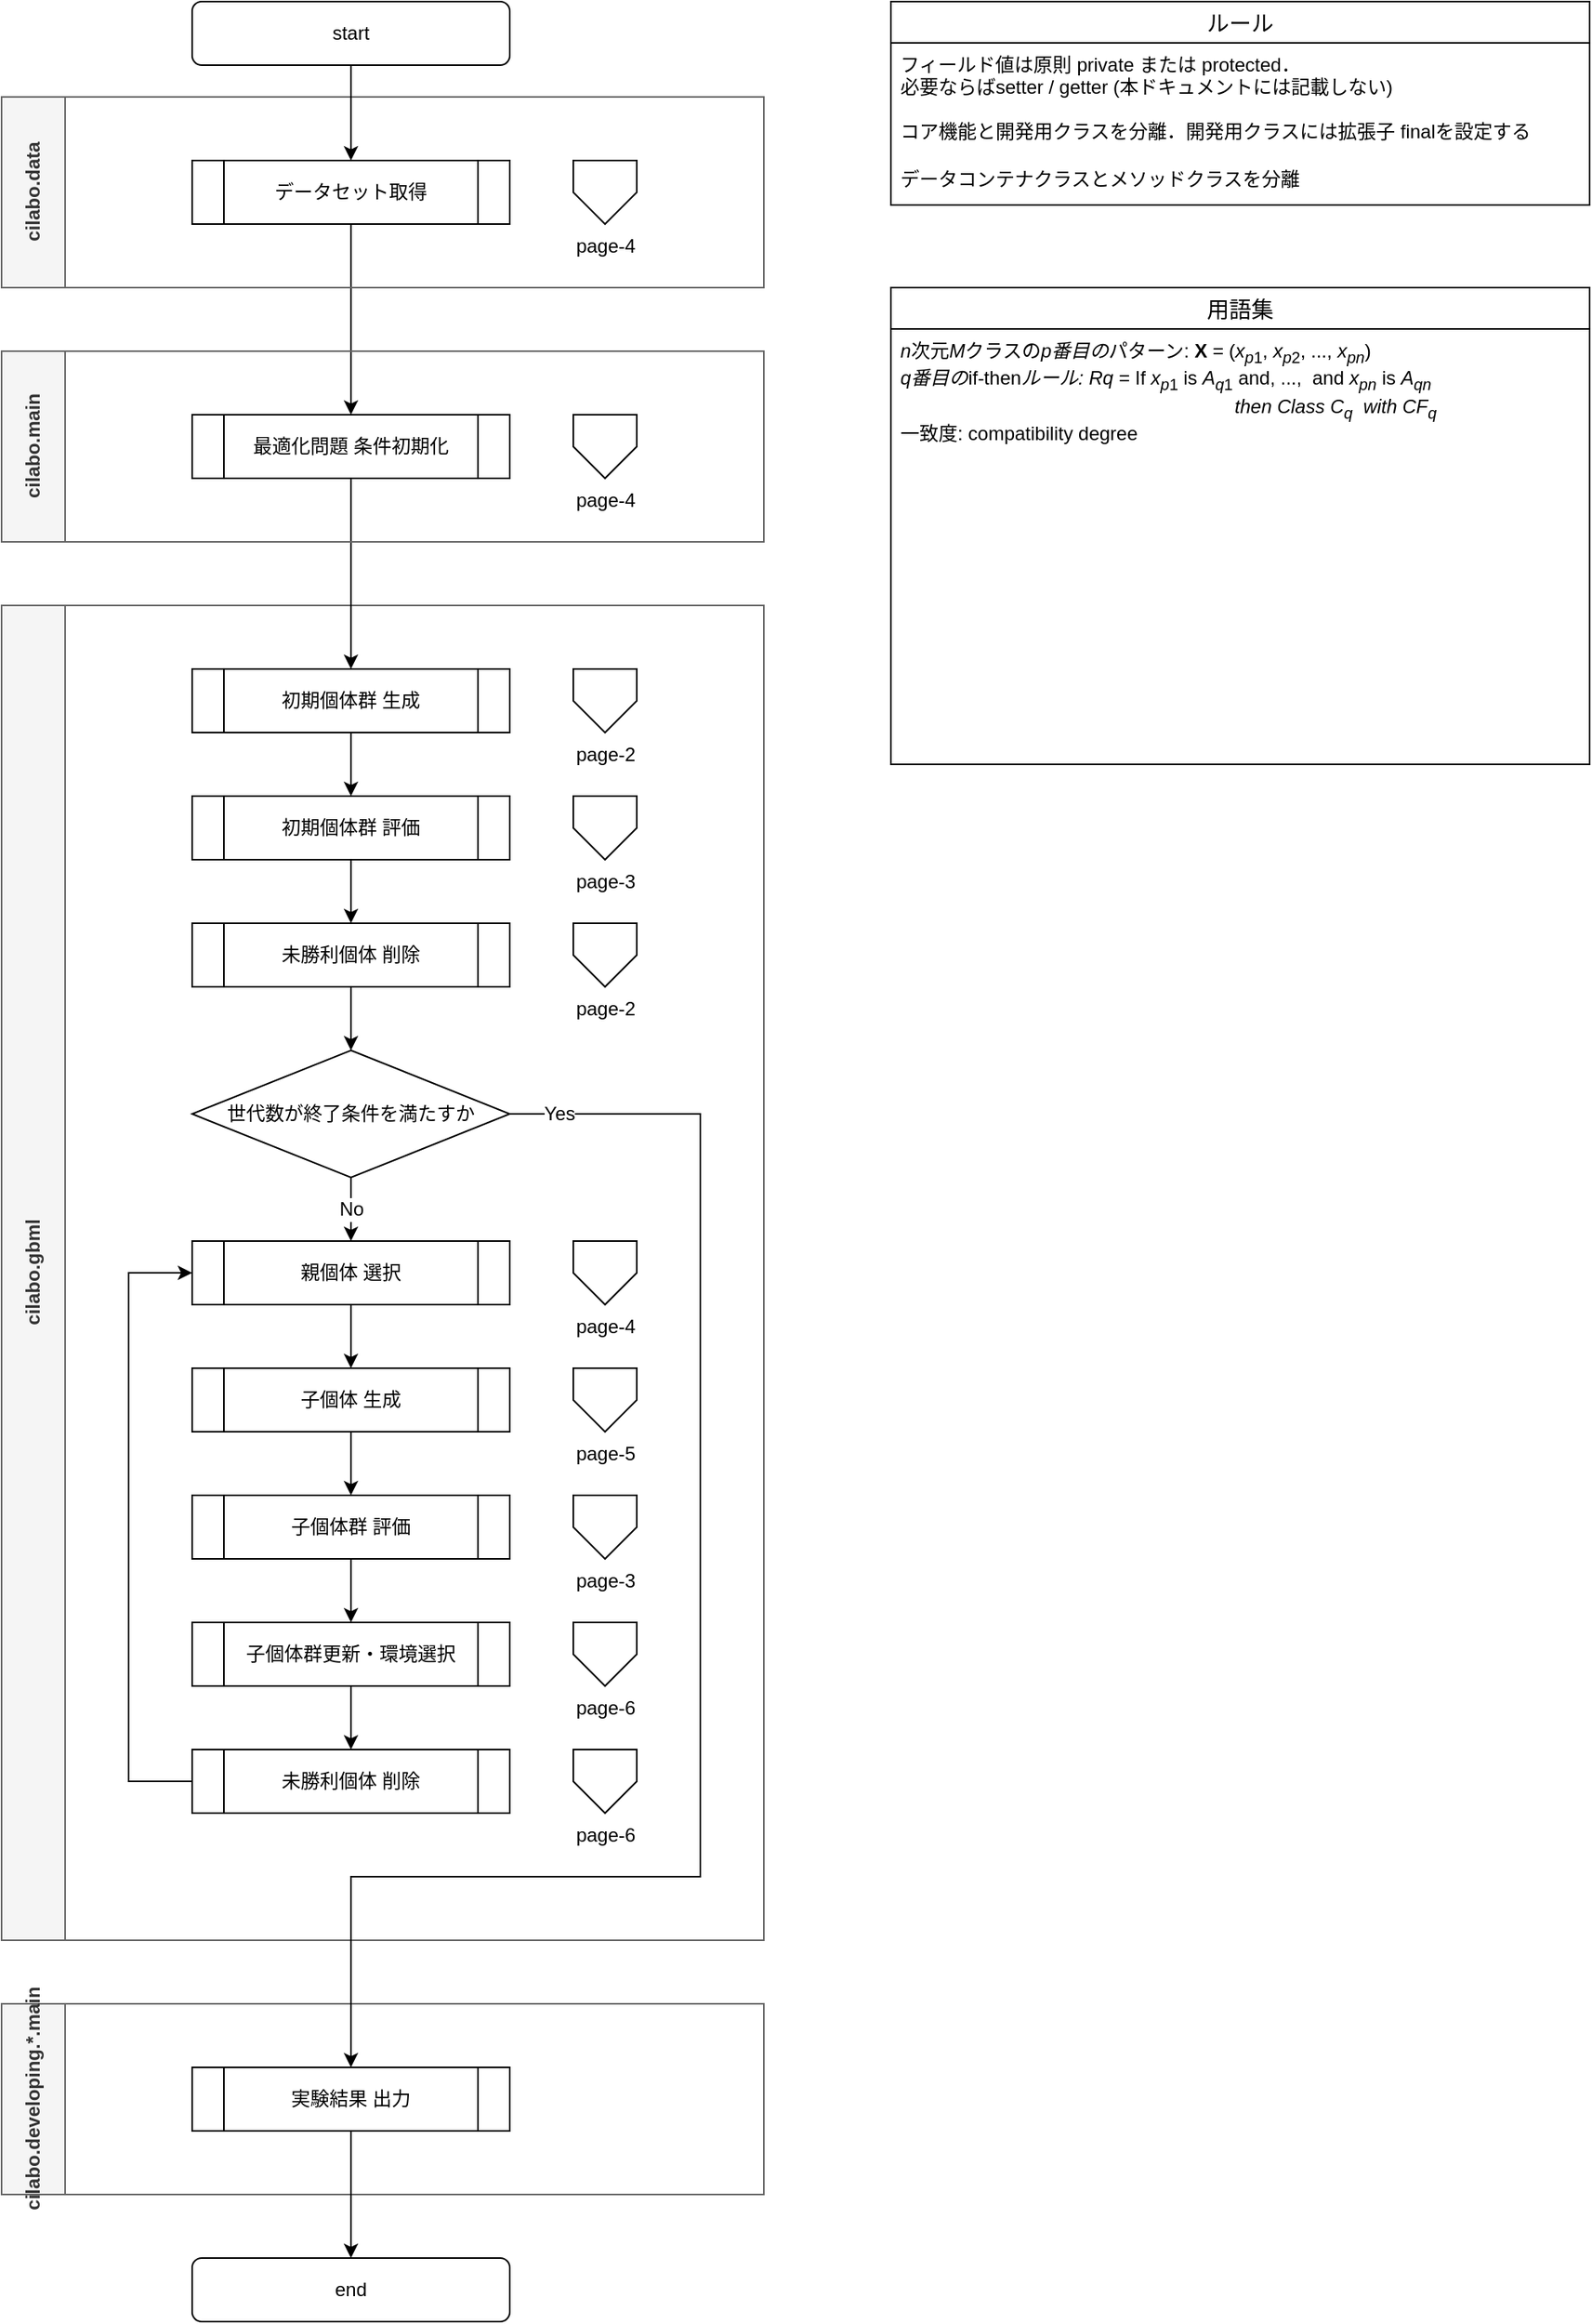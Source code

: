 <mxfile version="21.2.9" type="github" pages="7">
  <diagram id="C5RBs43oDa-KdzZeNtuy" name="Page-1">
    <mxGraphModel dx="2074" dy="1124" grid="1" gridSize="10" guides="1" tooltips="1" connect="1" arrows="1" fold="1" page="1" pageScale="1" pageWidth="827" pageHeight="1169" math="0" shadow="0">
      <root>
        <mxCell id="WIyWlLk6GJQsqaUBKTNV-0" />
        <mxCell id="WIyWlLk6GJQsqaUBKTNV-1" parent="WIyWlLk6GJQsqaUBKTNV-0" />
        <mxCell id="BHgu736OFygUR0V6wJeC-17" style="edgeStyle=orthogonalEdgeStyle;rounded=0;orthogonalLoop=1;jettySize=auto;html=1;exitX=0.5;exitY=1;exitDx=0;exitDy=0;entryX=0.5;entryY=0;entryDx=0;entryDy=0;fontFamily=Helvetica;fontSize=12;fontColor=default;" parent="WIyWlLk6GJQsqaUBKTNV-1" source="WIyWlLk6GJQsqaUBKTNV-3" edge="1" target="BHgu736OFygUR0V6wJeC-0">
          <mxGeometry relative="1" as="geometry">
            <mxPoint x="300" y="200" as="targetPoint" />
          </mxGeometry>
        </mxCell>
        <mxCell id="BHgu736OFygUR0V6wJeC-12" value="cilabo.data" style="swimlane;horizontal=0;rounded=0;fontFamily=Helvetica;fontSize=12;strokeColor=#666666;fillColor=#f5f5f5;html=1;startSize=40;fontColor=#333333;" parent="WIyWlLk6GJQsqaUBKTNV-1" vertex="1">
          <mxGeometry x="80" y="100" width="480" height="120" as="geometry" />
        </mxCell>
        <mxCell id="4QbxGDOLR0CSmGrq4dJp-0" value="page-4" style="verticalLabelPosition=bottom;verticalAlign=top;html=1;shape=offPageConnector;rounded=0;size=0.5;fontFamily=Helvetica;fontSize=12;fontColor=default;strokeColor=default;fillColor=default;" vertex="1" parent="BHgu736OFygUR0V6wJeC-12">
          <mxGeometry x="360" y="40" width="40" height="40" as="geometry" />
        </mxCell>
        <mxCell id="WIyWlLk6GJQsqaUBKTNV-3" value="データセット取得" style="rounded=0;whiteSpace=wrap;html=1;fontSize=12;glass=0;strokeWidth=1;shadow=0;shape=process;" parent="BHgu736OFygUR0V6wJeC-12" vertex="1">
          <mxGeometry x="120" y="40" width="200" height="40" as="geometry" />
        </mxCell>
        <mxCell id="BHgu736OFygUR0V6wJeC-13" value="cilabo.gbml" style="swimlane;horizontal=0;rounded=0;fontFamily=Helvetica;fontSize=12;strokeColor=#666666;fillColor=#f5f5f5;html=1;startSize=40;fontColor=#333333;" parent="WIyWlLk6GJQsqaUBKTNV-1" vertex="1">
          <mxGeometry x="80" y="420" width="480" height="840" as="geometry" />
        </mxCell>
        <mxCell id="BHgu736OFygUR0V6wJeC-31" value="No" style="edgeStyle=orthogonalEdgeStyle;rounded=0;orthogonalLoop=1;jettySize=auto;html=1;exitX=0.5;exitY=1;exitDx=0;exitDy=0;entryX=0.5;entryY=0;entryDx=0;entryDy=0;fontFamily=Helvetica;fontSize=12;fontColor=default;" parent="BHgu736OFygUR0V6wJeC-13" source="BHgu736OFygUR0V6wJeC-23" target="BHgu736OFygUR0V6wJeC-27" edge="1">
          <mxGeometry relative="1" as="geometry" />
        </mxCell>
        <mxCell id="BHgu736OFygUR0V6wJeC-23" value="世代数が終了条件を満たすか" style="rhombus;whiteSpace=wrap;html=1;rounded=0;fontFamily=Helvetica;fontSize=12;fontColor=default;strokeColor=default;fillColor=default;" parent="BHgu736OFygUR0V6wJeC-13" vertex="1">
          <mxGeometry x="120" y="280" width="200" height="80" as="geometry" />
        </mxCell>
        <mxCell id="BHgu736OFygUR0V6wJeC-32" style="edgeStyle=orthogonalEdgeStyle;rounded=0;orthogonalLoop=1;jettySize=auto;html=1;exitX=0.5;exitY=1;exitDx=0;exitDy=0;entryX=0.5;entryY=0;entryDx=0;entryDy=0;fontFamily=Helvetica;fontSize=12;fontColor=default;" parent="BHgu736OFygUR0V6wJeC-13" source="BHgu736OFygUR0V6wJeC-27" target="BHgu736OFygUR0V6wJeC-28" edge="1">
          <mxGeometry relative="1" as="geometry" />
        </mxCell>
        <mxCell id="BHgu736OFygUR0V6wJeC-27" value="親個体 選択&lt;span style=&quot;color: rgba(0, 0, 0, 0); font-family: monospace; font-size: 0px; text-align: start;&quot;&gt;%3CmxGraphModel%3E%3Croot%3E%3CmxCell%20id%3D%220%22%2F%3E%3CmxCell%20id%3D%221%22%20parent%3D%220%22%2F%3E%3CmxCell%20id%3D%222%22%20value%3D%22%E5%88%9D%E6%9C%9F%E5%80%8B%E4%BD%93%E7%BE%A4%20%E8%A9%95%E4%BE%A1%22%20style%3D%22rounded%3D1%3BwhiteSpace%3Dwrap%3Bhtml%3D1%3B%22%20vertex%3D%221%22%20parent%3D%221%22%3E%3CmxGeometry%20x%3D%22160%22%20y%3D%22400%22%20width%3D%22200%22%20height%3D%2240%22%20as%3D%22geometry%22%2F%3E%3C%2FmxCell%3E%3C%2Froot%3E%3C%2FmxGraphModel%3E&lt;/span&gt;" style="shape=process;whiteSpace=wrap;html=1;backgroundOutline=1;fontFamily=Helvetica;fontSize=12;fontColor=default;align=center;strokeColor=default;fillColor=default;" parent="BHgu736OFygUR0V6wJeC-13" vertex="1">
          <mxGeometry x="120" y="400" width="200" height="40" as="geometry" />
        </mxCell>
        <mxCell id="BHgu736OFygUR0V6wJeC-28" value="子個体 生成" style="shape=process;whiteSpace=wrap;html=1;backgroundOutline=1;fontFamily=Helvetica;fontSize=12;fontColor=default;align=center;strokeColor=default;fillColor=default;" parent="BHgu736OFygUR0V6wJeC-13" vertex="1">
          <mxGeometry x="120" y="480" width="200" height="40" as="geometry" />
        </mxCell>
        <mxCell id="BHgu736OFygUR0V6wJeC-61" value="page-2" style="verticalLabelPosition=bottom;verticalAlign=top;html=1;shape=offPageConnector;rounded=0;size=0.5;fontFamily=Helvetica;fontSize=12;fontColor=default;strokeColor=default;fillColor=default;" parent="BHgu736OFygUR0V6wJeC-13" vertex="1">
          <mxGeometry x="360" y="40" width="40" height="40" as="geometry" />
        </mxCell>
        <mxCell id="__gQqcDuJKMaHwjbn-1Q-1" value="page-3" style="verticalLabelPosition=bottom;verticalAlign=top;html=1;shape=offPageConnector;rounded=0;size=0.5;fontFamily=Helvetica;fontSize=12;fontColor=default;strokeColor=default;fillColor=default;" parent="BHgu736OFygUR0V6wJeC-13" vertex="1">
          <mxGeometry x="360" y="120" width="40" height="40" as="geometry" />
        </mxCell>
        <mxCell id="__gQqcDuJKMaHwjbn-1Q-2" value="page-4" style="verticalLabelPosition=bottom;verticalAlign=top;html=1;shape=offPageConnector;rounded=0;size=0.5;fontFamily=Helvetica;fontSize=12;fontColor=default;strokeColor=default;fillColor=default;" parent="BHgu736OFygUR0V6wJeC-13" vertex="1">
          <mxGeometry x="360" y="400" width="40" height="40" as="geometry" />
        </mxCell>
        <mxCell id="__gQqcDuJKMaHwjbn-1Q-3" value="page-5" style="verticalLabelPosition=bottom;verticalAlign=top;html=1;shape=offPageConnector;rounded=0;size=0.5;fontFamily=Helvetica;fontSize=12;fontColor=default;strokeColor=default;fillColor=default;" parent="BHgu736OFygUR0V6wJeC-13" vertex="1">
          <mxGeometry x="360" y="480" width="40" height="40" as="geometry" />
        </mxCell>
        <mxCell id="__gQqcDuJKMaHwjbn-1Q-4" value="page-3" style="verticalLabelPosition=bottom;verticalAlign=top;html=1;shape=offPageConnector;rounded=0;size=0.5;fontFamily=Helvetica;fontSize=12;fontColor=default;strokeColor=default;fillColor=default;" parent="BHgu736OFygUR0V6wJeC-13" vertex="1">
          <mxGeometry x="360" y="560" width="40" height="40" as="geometry" />
        </mxCell>
        <mxCell id="__gQqcDuJKMaHwjbn-1Q-5" value="page-6" style="verticalLabelPosition=bottom;verticalAlign=top;html=1;shape=offPageConnector;rounded=0;size=0.5;fontFamily=Helvetica;fontSize=12;fontColor=default;strokeColor=default;fillColor=default;" parent="BHgu736OFygUR0V6wJeC-13" vertex="1">
          <mxGeometry x="360" y="640" width="40" height="40" as="geometry" />
        </mxCell>
        <mxCell id="yNpVcADObhfJ4IoCF7rC-3" style="edgeStyle=orthogonalEdgeStyle;rounded=0;orthogonalLoop=1;jettySize=auto;html=1;entryX=0.5;entryY=0;entryDx=0;entryDy=0;" parent="BHgu736OFygUR0V6wJeC-13" source="yNpVcADObhfJ4IoCF7rC-0" target="BHgu736OFygUR0V6wJeC-23" edge="1">
          <mxGeometry relative="1" as="geometry" />
        </mxCell>
        <mxCell id="yNpVcADObhfJ4IoCF7rC-0" value="未勝利個体 削除" style="shape=process;whiteSpace=wrap;html=1;backgroundOutline=1;fontFamily=Helvetica;fontSize=12;fontColor=default;align=center;strokeColor=default;fillColor=default;" parent="BHgu736OFygUR0V6wJeC-13" vertex="1">
          <mxGeometry x="120" y="200" width="200" height="40" as="geometry" />
        </mxCell>
        <mxCell id="yNpVcADObhfJ4IoCF7rC-4" value="page-2" style="verticalLabelPosition=bottom;verticalAlign=top;html=1;shape=offPageConnector;rounded=0;size=0.5;fontFamily=Helvetica;fontSize=12;fontColor=default;strokeColor=default;fillColor=default;" parent="BHgu736OFygUR0V6wJeC-13" vertex="1">
          <mxGeometry x="360" y="200" width="40" height="40" as="geometry" />
        </mxCell>
        <mxCell id="ZDOkwoZi-ezfZqvIZCKC-2" style="edgeStyle=orthogonalEdgeStyle;rounded=0;orthogonalLoop=1;jettySize=auto;html=1;entryX=0;entryY=0.5;entryDx=0;entryDy=0;exitX=0;exitY=0.5;exitDx=0;exitDy=0;" edge="1" parent="BHgu736OFygUR0V6wJeC-13" source="ZDOkwoZi-ezfZqvIZCKC-0" target="BHgu736OFygUR0V6wJeC-27">
          <mxGeometry relative="1" as="geometry">
            <Array as="points">
              <mxPoint x="80" y="740" />
              <mxPoint x="80" y="420" />
            </Array>
          </mxGeometry>
        </mxCell>
        <mxCell id="ZDOkwoZi-ezfZqvIZCKC-0" value="未勝利個体 削除" style="shape=process;whiteSpace=wrap;html=1;backgroundOutline=1;fontFamily=Helvetica;fontSize=12;fontColor=default;align=center;strokeColor=default;fillColor=default;" vertex="1" parent="BHgu736OFygUR0V6wJeC-13">
          <mxGeometry x="120" y="720" width="200" height="40" as="geometry" />
        </mxCell>
        <mxCell id="ZDOkwoZi-ezfZqvIZCKC-5" value="page-6" style="verticalLabelPosition=bottom;verticalAlign=top;html=1;shape=offPageConnector;rounded=0;size=0.5;fontFamily=Helvetica;fontSize=12;fontColor=default;strokeColor=default;fillColor=default;" vertex="1" parent="BHgu736OFygUR0V6wJeC-13">
          <mxGeometry x="360" y="720" width="40" height="40" as="geometry" />
        </mxCell>
        <mxCell id="BHgu736OFygUR0V6wJeC-20" value="初期個体群 生成" style="shape=process;whiteSpace=wrap;html=1;backgroundOutline=1;fontFamily=Helvetica;fontSize=12;fontColor=default;align=center;strokeColor=default;fillColor=default;" parent="BHgu736OFygUR0V6wJeC-13" vertex="1">
          <mxGeometry x="120" y="40" width="200" height="40" as="geometry" />
        </mxCell>
        <mxCell id="yNpVcADObhfJ4IoCF7rC-2" style="edgeStyle=orthogonalEdgeStyle;rounded=0;orthogonalLoop=1;jettySize=auto;html=1;entryX=0.5;entryY=0;entryDx=0;entryDy=0;" parent="BHgu736OFygUR0V6wJeC-13" source="BHgu736OFygUR0V6wJeC-21" target="yNpVcADObhfJ4IoCF7rC-0" edge="1">
          <mxGeometry relative="1" as="geometry" />
        </mxCell>
        <mxCell id="BHgu736OFygUR0V6wJeC-21" value="初期個体群 評価" style="shape=process;whiteSpace=wrap;html=1;backgroundOutline=1;fontFamily=Helvetica;fontSize=12;fontColor=default;align=center;strokeColor=default;fillColor=default;" parent="BHgu736OFygUR0V6wJeC-13" vertex="1">
          <mxGeometry x="120" y="120" width="200" height="40" as="geometry" />
        </mxCell>
        <mxCell id="BHgu736OFygUR0V6wJeC-25" style="edgeStyle=orthogonalEdgeStyle;rounded=0;orthogonalLoop=1;jettySize=auto;html=1;exitX=0.5;exitY=1;exitDx=0;exitDy=0;entryX=0.5;entryY=0;entryDx=0;entryDy=0;fontFamily=Helvetica;fontSize=12;fontColor=default;" parent="BHgu736OFygUR0V6wJeC-13" source="BHgu736OFygUR0V6wJeC-20" target="BHgu736OFygUR0V6wJeC-21" edge="1">
          <mxGeometry relative="1" as="geometry" />
        </mxCell>
        <mxCell id="BHgu736OFygUR0V6wJeC-29" value="子個体群 評価" style="shape=process;whiteSpace=wrap;html=1;backgroundOutline=1;fontFamily=Helvetica;fontSize=12;fontColor=default;align=center;strokeColor=default;fillColor=default;" parent="BHgu736OFygUR0V6wJeC-13" vertex="1">
          <mxGeometry x="120" y="560" width="200" height="40" as="geometry" />
        </mxCell>
        <mxCell id="ZDOkwoZi-ezfZqvIZCKC-1" style="edgeStyle=orthogonalEdgeStyle;rounded=0;orthogonalLoop=1;jettySize=auto;html=1;" edge="1" parent="BHgu736OFygUR0V6wJeC-13" source="BHgu736OFygUR0V6wJeC-30" target="ZDOkwoZi-ezfZqvIZCKC-0">
          <mxGeometry relative="1" as="geometry" />
        </mxCell>
        <mxCell id="BHgu736OFygUR0V6wJeC-30" value="子個体群更新・環境選択" style="shape=process;whiteSpace=wrap;html=1;backgroundOutline=1;fontFamily=Helvetica;fontSize=12;fontColor=default;align=center;strokeColor=default;fillColor=default;" parent="BHgu736OFygUR0V6wJeC-13" vertex="1">
          <mxGeometry x="120" y="640" width="200" height="40" as="geometry" />
        </mxCell>
        <mxCell id="BHgu736OFygUR0V6wJeC-36" style="edgeStyle=orthogonalEdgeStyle;rounded=0;orthogonalLoop=1;jettySize=auto;html=1;exitX=0.5;exitY=1;exitDx=0;exitDy=0;entryX=0.5;entryY=0;entryDx=0;entryDy=0;fontFamily=Helvetica;fontSize=12;fontColor=default;" parent="BHgu736OFygUR0V6wJeC-13" source="BHgu736OFygUR0V6wJeC-29" target="BHgu736OFygUR0V6wJeC-30" edge="1">
          <mxGeometry relative="1" as="geometry" />
        </mxCell>
        <mxCell id="BHgu736OFygUR0V6wJeC-33" style="edgeStyle=orthogonalEdgeStyle;rounded=0;orthogonalLoop=1;jettySize=auto;html=1;exitX=0.5;exitY=1;exitDx=0;exitDy=0;entryX=0.5;entryY=0;entryDx=0;entryDy=0;fontFamily=Helvetica;fontSize=12;fontColor=default;" parent="BHgu736OFygUR0V6wJeC-13" source="BHgu736OFygUR0V6wJeC-28" target="BHgu736OFygUR0V6wJeC-29" edge="1">
          <mxGeometry relative="1" as="geometry" />
        </mxCell>
        <mxCell id="BHgu736OFygUR0V6wJeC-19" style="edgeStyle=orthogonalEdgeStyle;rounded=0;orthogonalLoop=1;jettySize=auto;html=1;exitX=0.5;exitY=1;exitDx=0;exitDy=0;entryX=0.5;entryY=0;entryDx=0;entryDy=0;fontFamily=Helvetica;fontSize=12;fontColor=default;" parent="WIyWlLk6GJQsqaUBKTNV-1" source="BHgu736OFygUR0V6wJeC-0" target="BHgu736OFygUR0V6wJeC-20" edge="1">
          <mxGeometry relative="1" as="geometry">
            <mxPoint x="300" y="360" as="targetPoint" />
          </mxGeometry>
        </mxCell>
        <mxCell id="BHgu736OFygUR0V6wJeC-47" value="cilabo.developing.*.main" style="swimlane;horizontal=0;rounded=0;fontFamily=Helvetica;fontSize=12;strokeColor=#666666;fillColor=#f5f5f5;html=1;startSize=40;fontColor=#333333;" parent="WIyWlLk6GJQsqaUBKTNV-1" vertex="1">
          <mxGeometry x="80" y="1300" width="480" height="120" as="geometry" />
        </mxCell>
        <mxCell id="BHgu736OFygUR0V6wJeC-45" value="実験結果 出力" style="rounded=0;whiteSpace=wrap;html=1;shape=process;" parent="BHgu736OFygUR0V6wJeC-47" vertex="1">
          <mxGeometry x="120" y="40" width="200" height="40" as="geometry" />
        </mxCell>
        <mxCell id="BHgu736OFygUR0V6wJeC-55" value="Yes" style="edgeStyle=orthogonalEdgeStyle;rounded=0;orthogonalLoop=1;jettySize=auto;html=1;exitX=1;exitY=0.5;exitDx=0;exitDy=0;fontFamily=Helvetica;fontSize=12;fontColor=default;entryX=0.5;entryY=0;entryDx=0;entryDy=0;" parent="WIyWlLk6GJQsqaUBKTNV-1" source="BHgu736OFygUR0V6wJeC-23" target="BHgu736OFygUR0V6wJeC-45" edge="1">
          <mxGeometry x="-0.935" relative="1" as="geometry">
            <Array as="points">
              <mxPoint x="520" y="740" />
              <mxPoint x="520" y="1220" />
              <mxPoint x="300" y="1220" />
            </Array>
            <mxPoint as="offset" />
            <mxPoint x="300" y="1280" as="targetPoint" />
          </mxGeometry>
        </mxCell>
        <mxCell id="BHgu736OFygUR0V6wJeC-57" value="" style="edgeStyle=orthogonalEdgeStyle;rounded=0;orthogonalLoop=1;jettySize=auto;html=1;fontFamily=Helvetica;fontSize=12;fontColor=default;" parent="WIyWlLk6GJQsqaUBKTNV-1" source="BHgu736OFygUR0V6wJeC-56" target="WIyWlLk6GJQsqaUBKTNV-3" edge="1">
          <mxGeometry relative="1" as="geometry" />
        </mxCell>
        <mxCell id="BHgu736OFygUR0V6wJeC-56" value="start" style="rounded=1;whiteSpace=wrap;html=1;fontFamily=Helvetica;fontSize=12;fontColor=default;strokeColor=default;fillColor=default;" parent="WIyWlLk6GJQsqaUBKTNV-1" vertex="1">
          <mxGeometry x="200" y="40" width="200" height="40" as="geometry" />
        </mxCell>
        <mxCell id="BHgu736OFygUR0V6wJeC-59" value="end" style="rounded=1;whiteSpace=wrap;html=1;fontFamily=Helvetica;fontSize=12;fontColor=default;strokeColor=default;fillColor=default;" parent="WIyWlLk6GJQsqaUBKTNV-1" vertex="1">
          <mxGeometry x="200" y="1460" width="200" height="40" as="geometry" />
        </mxCell>
        <mxCell id="ZDOkwoZi-ezfZqvIZCKC-4" style="edgeStyle=orthogonalEdgeStyle;rounded=0;orthogonalLoop=1;jettySize=auto;html=1;entryX=0.5;entryY=0;entryDx=0;entryDy=0;" edge="1" parent="WIyWlLk6GJQsqaUBKTNV-1" source="BHgu736OFygUR0V6wJeC-45" target="BHgu736OFygUR0V6wJeC-59">
          <mxGeometry relative="1" as="geometry" />
        </mxCell>
        <mxCell id="g_9ON20gmt2bZUeZqm97-0" value="cilabo.main" style="swimlane;horizontal=0;rounded=0;fontFamily=Helvetica;fontSize=12;strokeColor=#666666;fillColor=#f5f5f5;html=1;startSize=40;fontColor=#333333;" vertex="1" parent="WIyWlLk6GJQsqaUBKTNV-1">
          <mxGeometry x="80" y="260" width="480" height="120" as="geometry" />
        </mxCell>
        <mxCell id="4QbxGDOLR0CSmGrq4dJp-1" value="page-4" style="verticalLabelPosition=bottom;verticalAlign=top;html=1;shape=offPageConnector;rounded=0;size=0.5;fontFamily=Helvetica;fontSize=12;fontColor=default;strokeColor=default;fillColor=default;" vertex="1" parent="g_9ON20gmt2bZUeZqm97-0">
          <mxGeometry x="360" y="40" width="40" height="40" as="geometry" />
        </mxCell>
        <mxCell id="BHgu736OFygUR0V6wJeC-0" value="最適化問題 条件初期化" style="rounded=0;whiteSpace=wrap;html=1;shape=process;" parent="g_9ON20gmt2bZUeZqm97-0" vertex="1">
          <mxGeometry x="120" y="40" width="200" height="40" as="geometry" />
        </mxCell>
        <mxCell id="iqkLHEOinsMeeH2t-f0O-1" value="ルール" style="swimlane;fontStyle=0;childLayout=stackLayout;horizontal=1;startSize=26;horizontalStack=0;resizeParent=1;resizeParentMax=0;resizeLast=0;collapsible=1;marginBottom=0;align=center;fontSize=14;" vertex="1" parent="WIyWlLk6GJQsqaUBKTNV-1">
          <mxGeometry x="640" y="40" width="440" height="128" as="geometry" />
        </mxCell>
        <mxCell id="iqkLHEOinsMeeH2t-f0O-2" value="フィールド値は原則 private または protected．&lt;br&gt;必要ならばsetter / getter (本ドキュメントには記載しない)" style="text;strokeColor=none;fillColor=none;spacingLeft=4;spacingRight=4;overflow=hidden;rotatable=0;points=[[0,0.5],[1,0.5]];portConstraint=eastwest;fontSize=12;whiteSpace=wrap;html=1;" vertex="1" parent="iqkLHEOinsMeeH2t-f0O-1">
          <mxGeometry y="26" width="440" height="42" as="geometry" />
        </mxCell>
        <mxCell id="iqkLHEOinsMeeH2t-f0O-3" value="コア機能と開発用クラスを分離．開発用クラスには拡張子 finalを設定する" style="text;strokeColor=none;fillColor=none;spacingLeft=4;spacingRight=4;overflow=hidden;rotatable=0;points=[[0,0.5],[1,0.5]];portConstraint=eastwest;fontSize=12;whiteSpace=wrap;html=1;" vertex="1" parent="iqkLHEOinsMeeH2t-f0O-1">
          <mxGeometry y="68" width="440" height="30" as="geometry" />
        </mxCell>
        <mxCell id="iqkLHEOinsMeeH2t-f0O-4" value="データコンテナクラスとメソッドクラスを分離" style="text;strokeColor=none;fillColor=none;spacingLeft=4;spacingRight=4;overflow=hidden;rotatable=0;points=[[0,0.5],[1,0.5]];portConstraint=eastwest;fontSize=12;whiteSpace=wrap;html=1;" vertex="1" parent="iqkLHEOinsMeeH2t-f0O-1">
          <mxGeometry y="98" width="440" height="30" as="geometry" />
        </mxCell>
        <mxCell id="XZ5k_eD4tSKMLd9DN7-w-5" value="用語集" style="swimlane;fontStyle=0;childLayout=stackLayout;horizontal=1;startSize=26;horizontalStack=0;resizeParent=1;resizeParentMax=0;resizeLast=0;collapsible=1;marginBottom=0;align=center;fontSize=14;" vertex="1" parent="WIyWlLk6GJQsqaUBKTNV-1">
          <mxGeometry x="640" y="220" width="440" height="300" as="geometry" />
        </mxCell>
        <mxCell id="XZ5k_eD4tSKMLd9DN7-w-6" value="&lt;i&gt;n&lt;/i&gt;次元&lt;i style=&quot;&quot;&gt;M&lt;/i&gt;クラスの&lt;i&gt;p番目の&lt;/i&gt;パターン:&amp;nbsp;&lt;b&gt;X &lt;/b&gt;= (&lt;i&gt;x&lt;/i&gt;&lt;sub&gt;&lt;i&gt;p&lt;/i&gt;1&lt;/sub&gt;, &lt;i&gt;x&lt;/i&gt;&lt;sub&gt;&lt;i&gt;p&lt;/i&gt;2&lt;/sub&gt;, ..., &lt;i&gt;x&lt;sub&gt;pn&lt;/sub&gt;&lt;/i&gt;)&lt;br&gt;&lt;i&gt;q番目の&lt;/i&gt;if-then&lt;i&gt;ルール: Rq =&amp;nbsp;&lt;/i&gt;If &lt;i&gt;x&lt;/i&gt;&lt;sub&gt;&lt;i&gt;p&lt;/i&gt;1&lt;/sub&gt; is &lt;i&gt;A&lt;sub&gt;q&lt;/sub&gt;&lt;/i&gt;&lt;sub&gt;1&lt;/sub&gt; and, ...,&amp;nbsp; and &lt;i&gt;x&lt;sub&gt;pn&lt;/sub&gt;&lt;/i&gt; is &lt;i&gt;A&lt;sub&gt;qn&lt;/sub&gt;&amp;nbsp;&lt;br&gt;&lt;div style=&quot;text-align: right;&quot;&gt;&lt;span style=&quot;background-color: initial;&quot;&gt;then Class &lt;/span&gt;&lt;i style=&quot;background-color: initial;&quot;&gt;C&lt;sub&gt;q&lt;/sub&gt;&lt;/i&gt;&lt;span style=&quot;background-color: initial;&quot;&gt;&amp;nbsp; with &lt;/span&gt;&lt;i style=&quot;background-color: initial;&quot;&gt;CF&lt;sub&gt;q&lt;/sub&gt;&lt;/i&gt;&lt;/div&gt;&lt;/i&gt;一致度: compatibility degree&lt;i&gt;&lt;br&gt;&lt;/i&gt;" style="text;strokeColor=none;fillColor=none;spacingLeft=4;spacingRight=4;overflow=hidden;rotatable=0;points=[[0,0.5],[1,0.5]];portConstraint=eastwest;fontSize=12;whiteSpace=wrap;html=1;" vertex="1" parent="XZ5k_eD4tSKMLd9DN7-w-5">
          <mxGeometry y="26" width="440" height="274" as="geometry" />
        </mxCell>
      </root>
    </mxGraphModel>
  </diagram>
  <diagram id="KKgAk1HdpqCOO54ovuoK" name="Page-2">
    <mxGraphModel dx="1728" dy="937" grid="1" gridSize="10" guides="1" tooltips="1" connect="1" arrows="1" fold="1" page="1" pageScale="1" pageWidth="850" pageHeight="1100" math="0" shadow="0">
      <root>
        <mxCell id="0" />
        <mxCell id="1" parent="0" />
        <mxCell id="DYU6obLxX9Jf9eqzaPgo-2" value="初期個体生成" style="swimlane;whiteSpace=wrap;html=1;fillColor=#f5f5f5;fontColor=#333333;strokeColor=#666666;glass=0;" vertex="1" parent="1">
          <mxGeometry x="40" y="40" width="600" height="980" as="geometry" />
        </mxCell>
        <mxCell id="gJbNcLRhqNEW6QgsCG9P-2" value="start" style="shape=label;whiteSpace=wrap;html=1;backgroundOutline=1;fontFamily=Helvetica;fontSize=12;fontColor=default;align=center;strokeColor=default;fillColor=default;rounded=1;arcSize=10;" parent="DYU6obLxX9Jf9eqzaPgo-2" vertex="1">
          <mxGeometry x="80" y="80" width="200" height="40" as="geometry" />
        </mxCell>
        <mxCell id="gJbNcLRhqNEW6QgsCG9P-1" value="" style="edgeStyle=orthogonalEdgeStyle;rounded=0;orthogonalLoop=1;jettySize=auto;html=1;fontFamily=Helvetica;fontSize=12;fontColor=default;entryX=0.5;entryY=0;entryDx=0;entryDy=0;entryPerimeter=0;" parent="DYU6obLxX9Jf9eqzaPgo-2" source="gJbNcLRhqNEW6QgsCG9P-2" target="mpJxmCXZN_PUPqpWL8yS-86" edge="1">
          <mxGeometry relative="1" as="geometry" />
        </mxCell>
        <mxCell id="D9EmjGzpHvOI_b-5b0ro-1" style="edgeStyle=orthogonalEdgeStyle;rounded=0;orthogonalLoop=1;jettySize=auto;html=1;entryX=0.5;entryY=0;entryDx=0;entryDy=0;" edge="1" parent="DYU6obLxX9Jf9eqzaPgo-2" source="mpJxmCXZN_PUPqpWL8yS-86" target="pVbkbpURjgo4DdSuBe2o-1">
          <mxGeometry relative="1" as="geometry" />
        </mxCell>
        <mxCell id="mpJxmCXZN_PUPqpWL8yS-86" value="L1:&amp;nbsp; i=0; i&amp;lt;初期個体数; i++" style="strokeWidth=2;html=1;shape=mxgraph.flowchart.loop_limit;whiteSpace=wrap;rounded=1;fontFamily=Helvetica;fontSize=12;fontColor=default;fillColor=default;" parent="DYU6obLxX9Jf9eqzaPgo-2" vertex="1">
          <mxGeometry x="80" y="160" width="200" height="40" as="geometry" />
        </mxCell>
        <mxCell id="pVbkbpURjgo4DdSuBe2o-1" value="パターン非復元抽出" style="rounded=0;whiteSpace=wrap;html=1;fontSize=12;glass=0;strokeWidth=1;shadow=0;shape=label;" vertex="1" parent="DYU6obLxX9Jf9eqzaPgo-2">
          <mxGeometry x="80" y="240" width="200" height="40" as="geometry" />
        </mxCell>
        <mxCell id="D9EmjGzpHvOI_b-5b0ro-6" style="edgeStyle=orthogonalEdgeStyle;rounded=0;orthogonalLoop=1;jettySize=auto;html=1;entryX=0.5;entryY=0;entryDx=0;entryDy=0;" edge="1" parent="DYU6obLxX9Jf9eqzaPgo-2" source="D9EmjGzpHvOI_b-5b0ro-3" target="D9EmjGzpHvOI_b-5b0ro-5">
          <mxGeometry relative="1" as="geometry" />
        </mxCell>
        <mxCell id="D9EmjGzpHvOI_b-5b0ro-3" value="L2: j=0; j&amp;lt;初期ルール数; j++" style="strokeWidth=2;html=1;shape=mxgraph.flowchart.loop_limit;whiteSpace=wrap;rounded=1;fontFamily=Helvetica;fontSize=12;fillColor=#eeeeee;strokeColor=#36393d;" vertex="1" parent="DYU6obLxX9Jf9eqzaPgo-2">
          <mxGeometry x="80" y="320" width="200" height="40" as="geometry" />
        </mxCell>
        <mxCell id="D9EmjGzpHvOI_b-5b0ro-8" style="edgeStyle=orthogonalEdgeStyle;rounded=0;orthogonalLoop=1;jettySize=auto;html=1;entryX=0.5;entryY=0;entryDx=0;entryDy=0;" edge="1" parent="DYU6obLxX9Jf9eqzaPgo-2" source="D9EmjGzpHvOI_b-5b0ro-4" target="mpJxmCXZN_PUPqpWL8yS-89">
          <mxGeometry relative="1" as="geometry" />
        </mxCell>
        <mxCell id="D9EmjGzpHvOI_b-5b0ro-4" value="L2: end" style="strokeWidth=2;html=1;shape=mxgraph.flowchart.loop_limit;whiteSpace=wrap;rounded=1;fontFamily=Helvetica;fontSize=12;fillColor=#eeeeee;flipV=1;strokeColor=#36393d;" vertex="1" parent="DYU6obLxX9Jf9eqzaPgo-2">
          <mxGeometry x="80" y="660" width="200" height="40" as="geometry" />
        </mxCell>
        <mxCell id="mpJxmCXZN_PUPqpWL8yS-90" value="" style="edgeStyle=orthogonalEdgeStyle;rounded=0;orthogonalLoop=1;jettySize=auto;html=1;fontFamily=Helvetica;fontSize=12;fontColor=default;exitX=0.5;exitY=1;exitDx=0;exitDy=0;entryX=0.5;entryY=0;entryDx=0;entryDy=0;entryPerimeter=0;" parent="DYU6obLxX9Jf9eqzaPgo-2" source="pVbkbpURjgo4DdSuBe2o-1" target="D9EmjGzpHvOI_b-5b0ro-3" edge="1">
          <mxGeometry relative="1" as="geometry" />
        </mxCell>
        <mxCell id="D9EmjGzpHvOI_b-5b0ro-7" value="" style="edgeStyle=orthogonalEdgeStyle;rounded=0;orthogonalLoop=1;jettySize=auto;html=1;entryX=0.5;entryY=0;entryDx=0;entryDy=0;" edge="1" parent="DYU6obLxX9Jf9eqzaPgo-2" source="D9EmjGzpHvOI_b-5b0ro-5" target="D9EmjGzpHvOI_b-5b0ro-10">
          <mxGeometry relative="1" as="geometry" />
        </mxCell>
        <mxCell id="D9EmjGzpHvOI_b-5b0ro-5" value="ヒューリスティック手法&lt;br&gt;による前件部生成" style="shape=process;whiteSpace=wrap;html=1;backgroundOutline=1;fontFamily=Helvetica;fontSize=12;align=center;fillColor=#eeeeee;strokeColor=#36393d;" vertex="1" parent="DYU6obLxX9Jf9eqzaPgo-2">
          <mxGeometry x="80" y="400" width="200" height="60" as="geometry" />
        </mxCell>
        <mxCell id="mpJxmCXZN_PUPqpWL8yS-89" value="pittsuburgh型識別器生成" style="shape=process;whiteSpace=wrap;html=1;backgroundOutline=1;fontFamily=Helvetica;fontSize=12;align=center;" parent="DYU6obLxX9Jf9eqzaPgo-2" vertex="1">
          <mxGeometry x="80" y="740" width="200" height="40" as="geometry" />
        </mxCell>
        <mxCell id="ddc1RgvxJtWgolfsKMeD-2" value="" style="edgeStyle=orthogonalEdgeStyle;rounded=0;orthogonalLoop=1;jettySize=auto;html=1;" edge="1" parent="DYU6obLxX9Jf9eqzaPgo-2" source="mpJxmCXZN_PUPqpWL8yS-95" target="ddc1RgvxJtWgolfsKMeD-1">
          <mxGeometry relative="1" as="geometry" />
        </mxCell>
        <mxCell id="mpJxmCXZN_PUPqpWL8yS-95" value="end" style="rounded=1;whiteSpace=wrap;html=1;fontFamily=Helvetica;fontSize=12;fontColor=default;strokeColor=default;fillColor=default;" parent="DYU6obLxX9Jf9eqzaPgo-2" vertex="1">
          <mxGeometry x="80" y="900" width="200" height="40" as="geometry" />
        </mxCell>
        <mxCell id="mpJxmCXZN_PUPqpWL8yS-87" value="L1:&amp;nbsp; end" style="strokeWidth=2;html=1;shape=mxgraph.flowchart.loop_limit;whiteSpace=wrap;rounded=1;fontFamily=Helvetica;fontSize=12;fontColor=default;fillColor=default;flipV=1;" parent="DYU6obLxX9Jf9eqzaPgo-2" vertex="1">
          <mxGeometry x="80" y="820" width="200" height="40" as="geometry" />
        </mxCell>
        <mxCell id="mpJxmCXZN_PUPqpWL8yS-96" value="" style="edgeStyle=orthogonalEdgeStyle;rounded=0;orthogonalLoop=1;jettySize=auto;html=1;fontFamily=Helvetica;fontSize=12;fontColor=default;" parent="DYU6obLxX9Jf9eqzaPgo-2" source="mpJxmCXZN_PUPqpWL8yS-87" target="mpJxmCXZN_PUPqpWL8yS-95" edge="1">
          <mxGeometry relative="1" as="geometry" />
        </mxCell>
        <mxCell id="mpJxmCXZN_PUPqpWL8yS-91" value="" style="edgeStyle=orthogonalEdgeStyle;rounded=0;orthogonalLoop=1;jettySize=auto;html=1;fontFamily=Helvetica;fontSize=12;fontColor=default;" parent="DYU6obLxX9Jf9eqzaPgo-2" source="mpJxmCXZN_PUPqpWL8yS-89" target="mpJxmCXZN_PUPqpWL8yS-87" edge="1">
          <mxGeometry relative="1" as="geometry" />
        </mxCell>
        <mxCell id="D9EmjGzpHvOI_b-5b0ro-9" value="後件部設定" style="shape=process;whiteSpace=wrap;html=1;backgroundOutline=1;fontFamily=Helvetica;fontSize=12;align=center;fillColor=#eeeeee;strokeColor=#36393d;" vertex="1" parent="DYU6obLxX9Jf9eqzaPgo-2">
          <mxGeometry x="80" y="500" width="200" height="40" as="geometry" />
        </mxCell>
        <mxCell id="D9EmjGzpHvOI_b-5b0ro-11" value="" style="edgeStyle=orthogonalEdgeStyle;rounded=0;orthogonalLoop=1;jettySize=auto;html=1;" edge="1" parent="DYU6obLxX9Jf9eqzaPgo-2" source="D9EmjGzpHvOI_b-5b0ro-10" target="D9EmjGzpHvOI_b-5b0ro-4">
          <mxGeometry relative="1" as="geometry" />
        </mxCell>
        <mxCell id="D9EmjGzpHvOI_b-5b0ro-10" value="Michigan型識別器生成" style="shape=label;whiteSpace=wrap;html=1;backgroundOutline=1;fontFamily=Helvetica;fontSize=12;align=center;fillColor=#eeeeee;strokeColor=#36393d;rounded=0;" vertex="1" parent="DYU6obLxX9Jf9eqzaPgo-2">
          <mxGeometry x="80" y="580" width="200" height="40" as="geometry" />
        </mxCell>
        <mxCell id="oGNOCMjzk3l9zETIJwd4-30" value="学習用パターン" style="edgeStyle=orthogonalEdgeStyle;rounded=0;orthogonalLoop=1;jettySize=auto;html=1;entryX=1;entryY=0.5;entryDx=0;entryDy=0;" edge="1" parent="DYU6obLxX9Jf9eqzaPgo-2" source="htOCefoDqKxiCCuk8kNJ-1" target="D9EmjGzpHvOI_b-5b0ro-5">
          <mxGeometry relative="1" as="geometry">
            <Array as="points">
              <mxPoint x="420" y="430" />
            </Array>
          </mxGeometry>
        </mxCell>
        <mxCell id="htOCefoDqKxiCCuk8kNJ-1" value="パターンリスト" style="shape=internalStorage;whiteSpace=wrap;html=1;backgroundOutline=1;spacingLeft=24;align=center;spacingTop=24;" vertex="1" parent="DYU6obLxX9Jf9eqzaPgo-2">
          <mxGeometry x="360" y="220" width="160" height="80" as="geometry" />
        </mxCell>
        <mxCell id="htOCefoDqKxiCCuk8kNJ-2" value="" style="endArrow=classic;html=1;rounded=0;" edge="1" parent="DYU6obLxX9Jf9eqzaPgo-2" source="pVbkbpURjgo4DdSuBe2o-1" target="htOCefoDqKxiCCuk8kNJ-1">
          <mxGeometry width="50" height="50" relative="1" as="geometry">
            <mxPoint x="650" y="310" as="sourcePoint" />
            <mxPoint x="700" y="260" as="targetPoint" />
          </mxGeometry>
        </mxCell>
        <mxCell id="ddc1RgvxJtWgolfsKMeD-1" value="pittsuburgh型識別器" style="shape=internalStorage;whiteSpace=wrap;html=1;backgroundOutline=1;spacingLeft=24;align=center;spacingTop=24;" vertex="1" parent="DYU6obLxX9Jf9eqzaPgo-2">
          <mxGeometry x="360" y="880" width="160" height="80" as="geometry" />
        </mxCell>
        <mxCell id="D9EmjGzpHvOI_b-5b0ro-12" value="ヒューリスティック前件部生成" style="swimlane;whiteSpace=wrap;html=1;fillColor=#eeeeee;strokeColor=#36393d;" vertex="1" parent="1">
          <mxGeometry x="760" y="40" width="1120" height="1120" as="geometry" />
        </mxCell>
        <mxCell id="mRnjiUOZUAwCmF19lVF5-12" value="" style="edgeStyle=orthogonalEdgeStyle;rounded=0;orthogonalLoop=1;jettySize=auto;html=1;" edge="1" parent="D9EmjGzpHvOI_b-5b0ro-12" source="oGNOCMjzk3l9zETIJwd4-23" target="mRnjiUOZUAwCmF19lVF5-11">
          <mxGeometry relative="1" as="geometry" />
        </mxCell>
        <mxCell id="oGNOCMjzk3l9zETIJwd4-23" value="end" style="rounded=1;whiteSpace=wrap;html=1;fontFamily=Helvetica;fontSize=12;fontColor=default;strokeColor=default;fillColor=default;" vertex="1" parent="D9EmjGzpHvOI_b-5b0ro-12">
          <mxGeometry x="80" y="1000" width="200" height="40" as="geometry" />
        </mxCell>
        <mxCell id="oGNOCMjzk3l9zETIJwd4-32" style="edgeStyle=orthogonalEdgeStyle;rounded=0;orthogonalLoop=1;jettySize=auto;html=1;entryX=0.5;entryY=0;entryDx=0;entryDy=0;entryPerimeter=0;" edge="1" parent="D9EmjGzpHvOI_b-5b0ro-12" source="oGNOCMjzk3l9zETIJwd4-31">
          <mxGeometry relative="1" as="geometry">
            <mxPoint x="180" y="160" as="targetPoint" />
          </mxGeometry>
        </mxCell>
        <mxCell id="oGNOCMjzk3l9zETIJwd4-31" value="start" style="shape=label;whiteSpace=wrap;html=1;backgroundOutline=1;fontFamily=Helvetica;fontSize=12;fontColor=default;align=center;strokeColor=default;fillColor=default;rounded=1;arcSize=10;" vertex="1" parent="D9EmjGzpHvOI_b-5b0ro-12">
          <mxGeometry x="80" y="80" width="200" height="40" as="geometry" />
        </mxCell>
        <mxCell id="mukowO6SM6csBKvnFJ6i-1" value="rand[0; 1) &amp;lt; P&lt;br&gt;P: Don&#39;t Care 適用確率" style="rhombus;whiteSpace=wrap;html=1;rounded=0;fontFamily=Helvetica;fontSize=12;fontColor=default;strokeColor=default;fillColor=default;" vertex="1" parent="D9EmjGzpHvOI_b-5b0ro-12">
          <mxGeometry x="80" y="240" width="200" height="80" as="geometry" />
        </mxCell>
        <mxCell id="opZYm5iB8PeptqgVs86R-3" value="" style="endArrow=classic;html=1;rounded=0;" edge="1" parent="D9EmjGzpHvOI_b-5b0ro-12" source="mukowO6SM6csBKvnFJ6i-1" target="opZYm5iB8PeptqgVs86R-6">
          <mxGeometry relative="1" as="geometry">
            <mxPoint x="10" y="320" as="sourcePoint" />
            <mxPoint x="180" y="280" as="targetPoint" />
          </mxGeometry>
        </mxCell>
        <mxCell id="opZYm5iB8PeptqgVs86R-4" value="NO" style="edgeLabel;resizable=0;html=1;align=center;verticalAlign=middle;" connectable="0" vertex="1" parent="opZYm5iB8PeptqgVs86R-3">
          <mxGeometry relative="1" as="geometry" />
        </mxCell>
        <mxCell id="opZYm5iB8PeptqgVs86R-6" value="属性&lt;i&gt;x&lt;/i&gt;&lt;sub&gt;i&lt;/sub&gt;が離散値である" style="rhombus;whiteSpace=wrap;html=1;rounded=0;fontFamily=Helvetica;fontSize=12;fontColor=default;strokeColor=default;fillColor=default;" vertex="1" parent="D9EmjGzpHvOI_b-5b0ro-12">
          <mxGeometry x="80" y="360" width="200" height="80" as="geometry" />
        </mxCell>
        <mxCell id="opZYm5iB8PeptqgVs86R-9" value="" style="edgeStyle=orthogonalEdgeStyle;rounded=0;orthogonalLoop=1;jettySize=auto;html=1;" edge="1" parent="D9EmjGzpHvOI_b-5b0ro-12" source="opZYm5iB8PeptqgVs86R-7" target="mukowO6SM6csBKvnFJ6i-1">
          <mxGeometry relative="1" as="geometry" />
        </mxCell>
        <mxCell id="opZYm5iB8PeptqgVs86R-7" value="L1: i=0; i&amp;lt;属性数; i++" style="strokeWidth=2;html=1;shape=mxgraph.flowchart.loop_limit;whiteSpace=wrap;rounded=1;fontFamily=Helvetica;fontSize=12;fontColor=default;fillColor=default;" vertex="1" parent="D9EmjGzpHvOI_b-5b0ro-12">
          <mxGeometry x="80" y="160" width="200" height="40" as="geometry" />
        </mxCell>
        <mxCell id="mRnjiUOZUAwCmF19lVF5-10" value="" style="edgeStyle=orthogonalEdgeStyle;rounded=0;orthogonalLoop=1;jettySize=auto;html=1;" edge="1" parent="D9EmjGzpHvOI_b-5b0ro-12" source="opZYm5iB8PeptqgVs86R-8" target="oGNOCMjzk3l9zETIJwd4-23">
          <mxGeometry relative="1" as="geometry" />
        </mxCell>
        <mxCell id="opZYm5iB8PeptqgVs86R-8" value="L1: end" style="strokeWidth=2;html=1;shape=mxgraph.flowchart.loop_limit;whiteSpace=wrap;rounded=1;fontFamily=Helvetica;fontSize=12;fontColor=default;fillColor=default;flipV=1;" vertex="1" parent="D9EmjGzpHvOI_b-5b0ro-12">
          <mxGeometry x="80" y="920" width="200" height="40" as="geometry" />
        </mxCell>
        <mxCell id="mRnjiUOZUAwCmF19lVF5-7" style="edgeStyle=orthogonalEdgeStyle;rounded=0;orthogonalLoop=1;jettySize=auto;html=1;" edge="1" parent="D9EmjGzpHvOI_b-5b0ro-12" source="opZYm5iB8PeptqgVs86R-12" target="opZYm5iB8PeptqgVs86R-8">
          <mxGeometry relative="1" as="geometry" />
        </mxCell>
        <mxCell id="opZYm5iB8PeptqgVs86R-12" value="学習用パターンが持つ属性&lt;i&gt;i&lt;/i&gt;の&lt;br&gt;クラスラベルを&lt;br&gt;条件部集合A&lt;i&gt;&lt;sub&gt;i&lt;/sub&gt;として&lt;/i&gt;設定" style="rounded=0;whiteSpace=wrap;html=1;fontSize=12;glass=0;strokeWidth=1;shadow=0;shape=label;fillColor=#ffcccc;strokeColor=#36393d;" vertex="1" parent="D9EmjGzpHvOI_b-5b0ro-12">
          <mxGeometry x="80" y="640" width="200" height="64" as="geometry" />
        </mxCell>
        <mxCell id="opZYm5iB8PeptqgVs86R-14" style="rounded=0;orthogonalLoop=1;jettySize=auto;html=1;" edge="1" parent="D9EmjGzpHvOI_b-5b0ro-12" source="opZYm5iB8PeptqgVs86R-13" target="oGNOCMjzk3l9zETIJwd4-31">
          <mxGeometry relative="1" as="geometry" />
        </mxCell>
        <mxCell id="opZYm5iB8PeptqgVs86R-13" value="学習用パターン" style="shape=internalStorage;whiteSpace=wrap;html=1;backgroundOutline=1;spacingLeft=24;align=center;spacingTop=24;" vertex="1" parent="D9EmjGzpHvOI_b-5b0ro-12">
          <mxGeometry x="360" y="60" width="160" height="80" as="geometry" />
        </mxCell>
        <mxCell id="opZYm5iB8PeptqgVs86R-20" value="" style="edgeStyle=orthogonalEdgeStyle;rounded=0;orthogonalLoop=1;jettySize=auto;html=1;" edge="1" parent="D9EmjGzpHvOI_b-5b0ro-12" source="opZYm5iB8PeptqgVs86R-15" target="opZYm5iB8PeptqgVs86R-19">
          <mxGeometry relative="1" as="geometry" />
        </mxCell>
        <mxCell id="opZYm5iB8PeptqgVs86R-22" value="" style="edgeStyle=orthogonalEdgeStyle;rounded=0;orthogonalLoop=1;jettySize=auto;html=1;" edge="1" parent="D9EmjGzpHvOI_b-5b0ro-12" source="opZYm5iB8PeptqgVs86R-15" target="opZYm5iB8PeptqgVs86R-17">
          <mxGeometry relative="1" as="geometry" />
        </mxCell>
        <mxCell id="opZYm5iB8PeptqgVs86R-15" value="メンバシップ値算出" style="rounded=0;whiteSpace=wrap;html=1;fontSize=12;glass=0;strokeWidth=1;shadow=0;shape=label;" vertex="1" parent="D9EmjGzpHvOI_b-5b0ro-12">
          <mxGeometry x="360" y="560" width="200" height="40" as="geometry" />
        </mxCell>
        <mxCell id="opZYm5iB8PeptqgVs86R-21" value="" style="edgeStyle=orthogonalEdgeStyle;rounded=0;orthogonalLoop=1;jettySize=auto;html=1;" edge="1" parent="D9EmjGzpHvOI_b-5b0ro-12" source="opZYm5iB8PeptqgVs86R-16" target="opZYm5iB8PeptqgVs86R-15">
          <mxGeometry relative="1" as="geometry" />
        </mxCell>
        <mxCell id="opZYm5iB8PeptqgVs86R-16" value="L2: j=0; j&amp;lt;ファジィセット総数; j++" style="strokeWidth=2;html=1;shape=mxgraph.flowchart.loop_limit;whiteSpace=wrap;rounded=1;fontFamily=Helvetica;fontSize=12;fontColor=default;fillColor=default;" vertex="1" parent="D9EmjGzpHvOI_b-5b0ro-12">
          <mxGeometry x="360" y="480" width="200" height="40" as="geometry" />
        </mxCell>
        <mxCell id="opZYm5iB8PeptqgVs86R-28" value="" style="edgeStyle=orthogonalEdgeStyle;rounded=0;orthogonalLoop=1;jettySize=auto;html=1;" edge="1" parent="D9EmjGzpHvOI_b-5b0ro-12" source="opZYm5iB8PeptqgVs86R-17" target="opZYm5iB8PeptqgVs86R-23">
          <mxGeometry relative="1" as="geometry" />
        </mxCell>
        <mxCell id="opZYm5iB8PeptqgVs86R-17" value="L2: end" style="strokeWidth=2;html=1;shape=mxgraph.flowchart.loop_limit;whiteSpace=wrap;rounded=1;fontFamily=Helvetica;fontSize=12;fontColor=default;fillColor=default;flipV=1;" vertex="1" parent="D9EmjGzpHvOI_b-5b0ro-12">
          <mxGeometry x="360" y="640" width="200" height="40" as="geometry" />
        </mxCell>
        <mxCell id="opZYm5iB8PeptqgVs86R-24" style="edgeStyle=orthogonalEdgeStyle;rounded=0;orthogonalLoop=1;jettySize=auto;html=1;" edge="1" parent="D9EmjGzpHvOI_b-5b0ro-12" source="opZYm5iB8PeptqgVs86R-19" target="opZYm5iB8PeptqgVs86R-23">
          <mxGeometry relative="1" as="geometry">
            <Array as="points">
              <mxPoint x="700" y="740" />
            </Array>
          </mxGeometry>
        </mxCell>
        <mxCell id="opZYm5iB8PeptqgVs86R-19" value="メンバシップ値&lt;br&gt;バッファ" style="shape=internalStorage;whiteSpace=wrap;html=1;backgroundOutline=1;spacingLeft=24;align=center;spacingTop=24;" vertex="1" parent="D9EmjGzpHvOI_b-5b0ro-12">
          <mxGeometry x="640" y="540" width="160" height="80" as="geometry" />
        </mxCell>
        <mxCell id="mRnjiUOZUAwCmF19lVF5-3" value="" style="edgeStyle=orthogonalEdgeStyle;rounded=0;orthogonalLoop=1;jettySize=auto;html=1;" edge="1" parent="D9EmjGzpHvOI_b-5b0ro-12" source="opZYm5iB8PeptqgVs86R-23" target="mRnjiUOZUAwCmF19lVF5-2">
          <mxGeometry relative="1" as="geometry" />
        </mxCell>
        <mxCell id="opZYm5iB8PeptqgVs86R-23" value="ルーレット選択" style="rounded=0;whiteSpace=wrap;html=1;fontSize=12;glass=0;strokeWidth=1;shadow=0;shape=label;" vertex="1" parent="D9EmjGzpHvOI_b-5b0ro-12">
          <mxGeometry x="360" y="720" width="200" height="40" as="geometry" />
        </mxCell>
        <mxCell id="opZYm5iB8PeptqgVs86R-25" value="" style="endArrow=classic;html=1;rounded=0;exitX=1;exitY=0.5;exitDx=0;exitDy=0;entryX=0.5;entryY=0;entryDx=0;entryDy=0;entryPerimeter=0;edgeStyle=orthogonalEdgeStyle;" edge="1" parent="D9EmjGzpHvOI_b-5b0ro-12" source="opZYm5iB8PeptqgVs86R-6" target="opZYm5iB8PeptqgVs86R-16">
          <mxGeometry relative="1" as="geometry">
            <mxPoint x="190" y="330" as="sourcePoint" />
            <mxPoint x="190" y="370" as="targetPoint" />
          </mxGeometry>
        </mxCell>
        <mxCell id="opZYm5iB8PeptqgVs86R-26" value="YES" style="edgeLabel;resizable=0;html=1;align=center;verticalAlign=middle;" connectable="0" vertex="1" parent="opZYm5iB8PeptqgVs86R-25">
          <mxGeometry relative="1" as="geometry" />
        </mxCell>
        <mxCell id="mRnjiUOZUAwCmF19lVF5-8" style="edgeStyle=orthogonalEdgeStyle;rounded=0;orthogonalLoop=1;jettySize=auto;html=1;entryX=0.5;entryY=1;entryDx=0;entryDy=0;entryPerimeter=0;" edge="1" parent="D9EmjGzpHvOI_b-5b0ro-12" source="mRnjiUOZUAwCmF19lVF5-2" target="opZYm5iB8PeptqgVs86R-8">
          <mxGeometry relative="1" as="geometry">
            <Array as="points">
              <mxPoint x="460" y="880" />
              <mxPoint x="180" y="880" />
            </Array>
          </mxGeometry>
        </mxCell>
        <mxCell id="mRnjiUOZUAwCmF19lVF5-2" value="選択されたファジィセットを&lt;br&gt;条件部集合A&lt;i style=&quot;border-color: var(--border-color);&quot;&gt;&lt;sub style=&quot;border-color: var(--border-color);&quot;&gt;i&lt;/sub&gt;として&lt;/i&gt;設定" style="rounded=0;whiteSpace=wrap;html=1;fontSize=12;glass=0;strokeWidth=1;shadow=0;shape=label;" vertex="1" parent="D9EmjGzpHvOI_b-5b0ro-12">
          <mxGeometry x="360" y="800" width="200" height="52" as="geometry" />
        </mxCell>
        <mxCell id="mRnjiUOZUAwCmF19lVF5-11" value="条件部集合配列&lt;br&gt;&lt;b&gt;A&lt;/b&gt;=&lt;font style=&quot;font-size: 12px;&quot;&gt;(A&lt;sub&gt;1&lt;/sub&gt;,A&lt;sub&gt;2&lt;/sub&gt;, ..., A&lt;sub&gt;n&lt;/sub&gt;)&lt;/font&gt;" style="shape=internalStorage;whiteSpace=wrap;html=1;backgroundOutline=1;spacingLeft=24;align=center;spacingTop=24;" vertex="1" parent="D9EmjGzpHvOI_b-5b0ro-12">
          <mxGeometry x="360" y="980" width="160" height="80" as="geometry" />
        </mxCell>
        <mxCell id="opZYm5iB8PeptqgVs86R-10" value="" style="endArrow=classic;html=1;rounded=0;" edge="1" parent="D9EmjGzpHvOI_b-5b0ro-12" source="opZYm5iB8PeptqgVs86R-6" target="opZYm5iB8PeptqgVs86R-12">
          <mxGeometry relative="1" as="geometry">
            <mxPoint x="180" y="440" as="sourcePoint" />
            <mxPoint x="180" y="480" as="targetPoint" />
          </mxGeometry>
        </mxCell>
        <mxCell id="opZYm5iB8PeptqgVs86R-11" value="NO" style="edgeLabel;resizable=0;html=1;align=center;verticalAlign=middle;" connectable="0" vertex="1" parent="opZYm5iB8PeptqgVs86R-10">
          <mxGeometry relative="1" as="geometry" />
        </mxCell>
        <mxCell id="mRnjiUOZUAwCmF19lVF5-4" value="" style="endArrow=classic;html=1;rounded=0;exitX=1;exitY=0.5;exitDx=0;exitDy=0;edgeStyle=orthogonalEdgeStyle;" edge="1" parent="1" source="mukowO6SM6csBKvnFJ6i-1" target="mRnjiUOZUAwCmF19lVF5-6">
          <mxGeometry relative="1" as="geometry">
            <mxPoint x="1010" y="450" as="sourcePoint" />
            <mxPoint x="1190" y="530" as="targetPoint" />
          </mxGeometry>
        </mxCell>
        <mxCell id="mRnjiUOZUAwCmF19lVF5-5" value="YES" style="edgeLabel;resizable=0;html=1;align=center;verticalAlign=middle;" connectable="0" vertex="1" parent="mRnjiUOZUAwCmF19lVF5-4">
          <mxGeometry relative="1" as="geometry" />
        </mxCell>
        <mxCell id="JIAIaiyZj41bsTE0_SH_-34" style="edgeStyle=orthogonalEdgeStyle;rounded=0;orthogonalLoop=1;jettySize=auto;html=1;" edge="1" parent="1" source="mRnjiUOZUAwCmF19lVF5-6" target="opZYm5iB8PeptqgVs86R-8">
          <mxGeometry relative="1" as="geometry">
            <Array as="points">
              <mxPoint x="1660" y="920" />
              <mxPoint x="900" y="920" />
            </Array>
          </mxGeometry>
        </mxCell>
        <mxCell id="mRnjiUOZUAwCmF19lVF5-6" value="Don&#39;t Careを&lt;br&gt;条件部集合A&lt;i style=&quot;border-color: var(--border-color);&quot;&gt;&lt;sub style=&quot;border-color: var(--border-color);&quot;&gt;i&lt;/sub&gt;として&lt;/i&gt;設定" style="rounded=0;whiteSpace=wrap;html=1;fontSize=12;glass=0;strokeWidth=1;shadow=0;shape=label;" vertex="1" parent="1">
          <mxGeometry x="1560" y="680" width="200" height="52" as="geometry" />
        </mxCell>
        <mxCell id="JIAIaiyZj41bsTE0_SH_-1" value="後件部設定" style="swimlane;whiteSpace=wrap;html=1;fillColor=#eeeeee;strokeColor=#36393d;" vertex="1" parent="1">
          <mxGeometry x="2000" y="40" width="640" height="1400" as="geometry" />
        </mxCell>
        <mxCell id="JIAIaiyZj41bsTE0_SH_-4" style="edgeStyle=orthogonalEdgeStyle;rounded=0;orthogonalLoop=1;jettySize=auto;html=1;entryX=0.5;entryY=0;entryDx=0;entryDy=0;entryPerimeter=0;" edge="1" parent="JIAIaiyZj41bsTE0_SH_-1" source="JIAIaiyZj41bsTE0_SH_-5">
          <mxGeometry relative="1" as="geometry">
            <mxPoint x="180" y="160" as="targetPoint" />
          </mxGeometry>
        </mxCell>
        <mxCell id="JIAIaiyZj41bsTE0_SH_-5" value="start" style="shape=label;whiteSpace=wrap;html=1;backgroundOutline=1;fontFamily=Helvetica;fontSize=12;fontColor=default;align=center;strokeColor=default;fillColor=default;rounded=1;arcSize=10;" vertex="1" parent="JIAIaiyZj41bsTE0_SH_-1">
          <mxGeometry x="80" y="80" width="200" height="40" as="geometry" />
        </mxCell>
        <mxCell id="RstrShe4iYEvAnWVdRSm-14" value="" style="edgeStyle=orthogonalEdgeStyle;rounded=0;orthogonalLoop=1;jettySize=auto;html=1;" edge="1" parent="JIAIaiyZj41bsTE0_SH_-1" source="JIAIaiyZj41bsTE0_SH_-11" target="RstrShe4iYEvAnWVdRSm-12">
          <mxGeometry relative="1" as="geometry" />
        </mxCell>
        <mxCell id="JIAIaiyZj41bsTE0_SH_-11" value="L1: i=0; i&amp;lt;パターン数; i++" style="strokeWidth=2;html=1;shape=mxgraph.flowchart.loop_limit;whiteSpace=wrap;rounded=1;fontFamily=Helvetica;fontSize=12;fontColor=default;fillColor=default;" vertex="1" parent="JIAIaiyZj41bsTE0_SH_-1">
          <mxGeometry x="80" y="160" width="200" height="40" as="geometry" />
        </mxCell>
        <mxCell id="JIAIaiyZj41bsTE0_SH_-16" style="rounded=0;orthogonalLoop=1;jettySize=auto;html=1;" edge="1" parent="JIAIaiyZj41bsTE0_SH_-1" source="JIAIaiyZj41bsTE0_SH_-17" target="JIAIaiyZj41bsTE0_SH_-5">
          <mxGeometry relative="1" as="geometry" />
        </mxCell>
        <mxCell id="RstrShe4iYEvAnWVdRSm-7" style="edgeStyle=orthogonalEdgeStyle;rounded=0;orthogonalLoop=1;jettySize=auto;html=1;" edge="1" parent="JIAIaiyZj41bsTE0_SH_-1" source="JIAIaiyZj41bsTE0_SH_-17" target="RstrShe4iYEvAnWVdRSm-6">
          <mxGeometry relative="1" as="geometry">
            <Array as="points">
              <mxPoint x="420" y="410" />
            </Array>
          </mxGeometry>
        </mxCell>
        <mxCell id="JIAIaiyZj41bsTE0_SH_-17" value="条件部集合配列 &lt;b&gt;A&lt;/b&gt;&lt;sub style=&quot;font-style: italic;&quot;&gt;q&lt;/sub&gt;" style="shape=internalStorage;whiteSpace=wrap;html=1;backgroundOutline=1;spacingLeft=24;align=center;spacingTop=24;" vertex="1" parent="JIAIaiyZj41bsTE0_SH_-1">
          <mxGeometry x="360" y="60" width="160" height="80" as="geometry" />
        </mxCell>
        <mxCell id="RstrShe4iYEvAnWVdRSm-8" value="" style="edgeStyle=orthogonalEdgeStyle;rounded=0;orthogonalLoop=1;jettySize=auto;html=1;" edge="1" parent="JIAIaiyZj41bsTE0_SH_-1" source="RstrShe4iYEvAnWVdRSm-3" target="RstrShe4iYEvAnWVdRSm-6">
          <mxGeometry relative="1" as="geometry" />
        </mxCell>
        <mxCell id="RstrShe4iYEvAnWVdRSm-3" value="L2: j=0; j&amp;lt;属性数; j++" style="strokeWidth=2;html=1;shape=mxgraph.flowchart.loop_limit;whiteSpace=wrap;rounded=1;fontFamily=Helvetica;fontSize=12;fillColor=#eeeeee;strokeColor=#36393d;" vertex="1" parent="JIAIaiyZj41bsTE0_SH_-1">
          <mxGeometry x="80" y="320" width="200" height="40" as="geometry" />
        </mxCell>
        <mxCell id="RstrShe4iYEvAnWVdRSm-17" value="" style="edgeStyle=orthogonalEdgeStyle;rounded=0;orthogonalLoop=1;jettySize=auto;html=1;" edge="1" parent="JIAIaiyZj41bsTE0_SH_-1" source="RstrShe4iYEvAnWVdRSm-6" target="RstrShe4iYEvAnWVdRSm-16">
          <mxGeometry relative="1" as="geometry" />
        </mxCell>
        <mxCell id="RstrShe4iYEvAnWVdRSm-6" value="メンバシップ値&amp;nbsp;&lt;i&gt;µ&lt;sub&gt;Aqj&lt;/sub&gt;&lt;/i&gt;(&lt;b&gt;x&lt;/b&gt;&lt;i&gt;&lt;sub&gt;p&lt;/sub&gt;&lt;/i&gt;)" style="rounded=0;whiteSpace=wrap;html=1;fontSize=12;glass=0;strokeWidth=1;shadow=0;shape=label;fillColor=#eeeeee;strokeColor=#36393d;" vertex="1" parent="JIAIaiyZj41bsTE0_SH_-1">
          <mxGeometry x="80" y="400" width="200" height="40" as="geometry" />
        </mxCell>
        <mxCell id="RstrShe4iYEvAnWVdRSm-21" value="" style="edgeStyle=orthogonalEdgeStyle;rounded=0;orthogonalLoop=1;jettySize=auto;html=1;" edge="1" parent="JIAIaiyZj41bsTE0_SH_-1" source="RstrShe4iYEvAnWVdRSm-9" target="RstrShe4iYEvAnWVdRSm-13">
          <mxGeometry relative="1" as="geometry" />
        </mxCell>
        <mxCell id="RstrShe4iYEvAnWVdRSm-9" value="L2: end" style="strokeWidth=2;html=1;shape=mxgraph.flowchart.loop_limit;whiteSpace=wrap;rounded=1;fontFamily=Helvetica;fontSize=12;fillColor=#eeeeee;flipV=1;strokeColor=#36393d;" vertex="1" parent="JIAIaiyZj41bsTE0_SH_-1">
          <mxGeometry x="80" y="560" width="200" height="40" as="geometry" />
        </mxCell>
        <mxCell id="RstrShe4iYEvAnWVdRSm-15" value="" style="edgeStyle=orthogonalEdgeStyle;rounded=0;orthogonalLoop=1;jettySize=auto;html=1;" edge="1" parent="JIAIaiyZj41bsTE0_SH_-1" source="RstrShe4iYEvAnWVdRSm-12" target="RstrShe4iYEvAnWVdRSm-3">
          <mxGeometry relative="1" as="geometry" />
        </mxCell>
        <mxCell id="RstrShe4iYEvAnWVdRSm-12" value="一致度&amp;nbsp;Compatible&amp;nbsp; = 1" style="rounded=0;whiteSpace=wrap;html=1;fontSize=12;glass=0;strokeWidth=1;shadow=0;shape=label;" vertex="1" parent="JIAIaiyZj41bsTE0_SH_-1">
          <mxGeometry x="80" y="240" width="200" height="40" as="geometry" />
        </mxCell>
        <mxCell id="RstrShe4iYEvAnWVdRSm-20" value="" style="edgeStyle=orthogonalEdgeStyle;rounded=0;orthogonalLoop=1;jettySize=auto;html=1;" edge="1" parent="JIAIaiyZj41bsTE0_SH_-1" source="RstrShe4iYEvAnWVdRSm-13" target="RstrShe4iYEvAnWVdRSm-19">
          <mxGeometry relative="1" as="geometry" />
        </mxCell>
        <mxCell id="RstrShe4iYEvAnWVdRSm-24" value="" style="edgeStyle=orthogonalEdgeStyle;rounded=0;orthogonalLoop=1;jettySize=auto;html=1;" edge="1" parent="JIAIaiyZj41bsTE0_SH_-1" source="RstrShe4iYEvAnWVdRSm-13" target="RstrShe4iYEvAnWVdRSm-23">
          <mxGeometry relative="1" as="geometry" />
        </mxCell>
        <mxCell id="RstrShe4iYEvAnWVdRSm-13" value="適合度出力" style="rounded=0;whiteSpace=wrap;html=1;fontSize=12;glass=0;strokeWidth=1;shadow=0;shape=label;" vertex="1" parent="JIAIaiyZj41bsTE0_SH_-1">
          <mxGeometry x="80" y="640" width="200" height="40" as="geometry" />
        </mxCell>
        <mxCell id="RstrShe4iYEvAnWVdRSm-18" value="" style="edgeStyle=orthogonalEdgeStyle;rounded=0;orthogonalLoop=1;jettySize=auto;html=1;" edge="1" parent="JIAIaiyZj41bsTE0_SH_-1" source="RstrShe4iYEvAnWVdRSm-16" target="RstrShe4iYEvAnWVdRSm-9">
          <mxGeometry relative="1" as="geometry" />
        </mxCell>
        <mxCell id="RstrShe4iYEvAnWVdRSm-16" value="一致度 Compatible *=&amp;nbsp;&lt;i style=&quot;border-color: var(--border-color);&quot;&gt;µ&lt;sub style=&quot;border-color: var(--border-color);&quot;&gt;Aqj&lt;/sub&gt;&lt;/i&gt;(&lt;b style=&quot;border-color: var(--border-color);&quot;&gt;x&lt;/b&gt;&lt;i style=&quot;border-color: var(--border-color);&quot;&gt;&lt;sub style=&quot;border-color: var(--border-color);&quot;&gt;p&lt;/sub&gt;&lt;/i&gt;)" style="rounded=0;whiteSpace=wrap;html=1;fontSize=12;glass=0;strokeWidth=1;shadow=0;shape=label;fillColor=#eeeeee;strokeColor=#36393d;" vertex="1" parent="JIAIaiyZj41bsTE0_SH_-1">
          <mxGeometry x="80" y="480" width="200" height="40" as="geometry" />
        </mxCell>
        <mxCell id="RstrShe4iYEvAnWVdRSm-29" style="edgeStyle=orthogonalEdgeStyle;rounded=0;orthogonalLoop=1;jettySize=auto;html=1;exitX=0.5;exitY=1;exitDx=0;exitDy=0;" edge="1" parent="JIAIaiyZj41bsTE0_SH_-1" source="RstrShe4iYEvAnWVdRSm-19" target="RstrShe4iYEvAnWVdRSm-22">
          <mxGeometry relative="1" as="geometry">
            <Array as="points">
              <mxPoint x="440" y="810" />
            </Array>
          </mxGeometry>
        </mxCell>
        <mxCell id="RstrShe4iYEvAnWVdRSm-19" value="ターゲット&lt;br&gt;クラス別 適合度&lt;br&gt;バッファ&amp;nbsp;" style="shape=internalStorage;whiteSpace=wrap;html=1;backgroundOutline=1;spacingLeft=24;align=center;spacingTop=24;" vertex="1" parent="JIAIaiyZj41bsTE0_SH_-1">
          <mxGeometry x="360" y="620" width="160" height="80" as="geometry" />
        </mxCell>
        <mxCell id="RstrShe4iYEvAnWVdRSm-28" value="" style="edgeStyle=orthogonalEdgeStyle;rounded=0;orthogonalLoop=1;jettySize=auto;html=1;" edge="1" parent="JIAIaiyZj41bsTE0_SH_-1" source="RstrShe4iYEvAnWVdRSm-22" target="RstrShe4iYEvAnWVdRSm-27">
          <mxGeometry relative="1" as="geometry" />
        </mxCell>
        <mxCell id="RstrShe4iYEvAnWVdRSm-32" style="edgeStyle=orthogonalEdgeStyle;rounded=0;orthogonalLoop=1;jettySize=auto;html=1;entryX=0.5;entryY=0;entryDx=0;entryDy=0;" edge="1" parent="JIAIaiyZj41bsTE0_SH_-1" source="RstrShe4iYEvAnWVdRSm-22" target="RstrShe4iYEvAnWVdRSm-30">
          <mxGeometry relative="1" as="geometry">
            <Array as="points">
              <mxPoint x="440" y="830" />
            </Array>
          </mxGeometry>
        </mxCell>
        <mxCell id="RstrShe4iYEvAnWVdRSm-22" value="正規化" style="rounded=0;whiteSpace=wrap;html=1;fontSize=12;glass=0;strokeWidth=1;shadow=0;shape=label;" vertex="1" parent="JIAIaiyZj41bsTE0_SH_-1">
          <mxGeometry x="80" y="800" width="200" height="40" as="geometry" />
        </mxCell>
        <mxCell id="RstrShe4iYEvAnWVdRSm-25" value="" style="edgeStyle=orthogonalEdgeStyle;rounded=0;orthogonalLoop=1;jettySize=auto;html=1;" edge="1" parent="JIAIaiyZj41bsTE0_SH_-1" source="RstrShe4iYEvAnWVdRSm-23" target="RstrShe4iYEvAnWVdRSm-22">
          <mxGeometry relative="1" as="geometry" />
        </mxCell>
        <mxCell id="RstrShe4iYEvAnWVdRSm-23" value="L1: end" style="strokeWidth=2;html=1;shape=mxgraph.flowchart.loop_limit;whiteSpace=wrap;rounded=1;fontFamily=Helvetica;fontSize=12;fontColor=default;fillColor=default;flipV=1;" vertex="1" parent="JIAIaiyZj41bsTE0_SH_-1">
          <mxGeometry x="80" y="720" width="200" height="40" as="geometry" />
        </mxCell>
        <mxCell id="RstrShe4iYEvAnWVdRSm-35" value="" style="edgeStyle=orthogonalEdgeStyle;rounded=0;orthogonalLoop=1;jettySize=auto;html=1;" edge="1" parent="JIAIaiyZj41bsTE0_SH_-1" source="RstrShe4iYEvAnWVdRSm-27" target="RstrShe4iYEvAnWVdRSm-34">
          <mxGeometry relative="1" as="geometry" />
        </mxCell>
        <mxCell id="RstrShe4iYEvAnWVdRSm-27" value="結論部クラス 決定" style="rounded=0;whiteSpace=wrap;html=1;fontSize=12;glass=0;strokeWidth=1;shadow=0;shape=label;" vertex="1" parent="JIAIaiyZj41bsTE0_SH_-1">
          <mxGeometry x="80" y="880" width="200" height="40" as="geometry" />
        </mxCell>
        <mxCell id="RstrShe4iYEvAnWVdRSm-31" style="edgeStyle=orthogonalEdgeStyle;rounded=0;orthogonalLoop=1;jettySize=auto;html=1;" edge="1" parent="JIAIaiyZj41bsTE0_SH_-1" source="RstrShe4iYEvAnWVdRSm-30" target="RstrShe4iYEvAnWVdRSm-27">
          <mxGeometry relative="1" as="geometry" />
        </mxCell>
        <mxCell id="RstrShe4iYEvAnWVdRSm-37" style="edgeStyle=orthogonalEdgeStyle;rounded=0;orthogonalLoop=1;jettySize=auto;html=1;exitX=0.5;exitY=1;exitDx=0;exitDy=0;" edge="1" parent="JIAIaiyZj41bsTE0_SH_-1" source="RstrShe4iYEvAnWVdRSm-30" target="RstrShe4iYEvAnWVdRSm-34">
          <mxGeometry relative="1" as="geometry">
            <Array as="points">
              <mxPoint x="440" y="980" />
            </Array>
          </mxGeometry>
        </mxCell>
        <mxCell id="RstrShe4iYEvAnWVdRSm-30" value="正規化済&lt;br&gt;クラス別 適合度&lt;br&gt;バッファ&amp;nbsp;" style="shape=internalStorage;whiteSpace=wrap;html=1;backgroundOutline=1;spacingLeft=24;align=center;spacingTop=24;" vertex="1" parent="JIAIaiyZj41bsTE0_SH_-1">
          <mxGeometry x="360" y="860" width="160" height="80" as="geometry" />
        </mxCell>
        <mxCell id="hdY19h2IO40iqmUTiAcf-2" value="" style="edgeStyle=orthogonalEdgeStyle;rounded=0;orthogonalLoop=1;jettySize=auto;html=1;" edge="1" parent="JIAIaiyZj41bsTE0_SH_-1" source="RstrShe4iYEvAnWVdRSm-34" target="hdY19h2IO40iqmUTiAcf-1">
          <mxGeometry relative="1" as="geometry" />
        </mxCell>
        <mxCell id="RstrShe4iYEvAnWVdRSm-34" value="ルール重み 決定" style="rounded=0;whiteSpace=wrap;html=1;fontSize=12;glass=0;strokeWidth=1;shadow=0;shape=label;" vertex="1" parent="JIAIaiyZj41bsTE0_SH_-1">
          <mxGeometry x="80" y="960" width="200" height="40" as="geometry" />
        </mxCell>
        <mxCell id="hdY19h2IO40iqmUTiAcf-1" value="ルール重みが負の値である" style="rhombus;whiteSpace=wrap;html=1;rounded=0;fontFamily=Helvetica;fontSize=12;fontColor=default;strokeColor=default;fillColor=default;" vertex="1" parent="JIAIaiyZj41bsTE0_SH_-1">
          <mxGeometry x="80" y="1040" width="200" height="80" as="geometry" />
        </mxCell>
        <mxCell id="hdY19h2IO40iqmUTiAcf-3" value="拒否ルールに設定する" style="rounded=0;whiteSpace=wrap;html=1;fontSize=12;glass=0;strokeWidth=1;shadow=0;shape=label;" vertex="1" parent="JIAIaiyZj41bsTE0_SH_-1">
          <mxGeometry x="340" y="1140" width="200" height="40" as="geometry" />
        </mxCell>
        <mxCell id="hdY19h2IO40iqmUTiAcf-5" value="YES" style="edgeStyle=orthogonalEdgeStyle;rounded=0;orthogonalLoop=1;jettySize=auto;html=1;" edge="1" parent="JIAIaiyZj41bsTE0_SH_-1" source="hdY19h2IO40iqmUTiAcf-1" target="hdY19h2IO40iqmUTiAcf-3">
          <mxGeometry relative="1" as="geometry" />
        </mxCell>
        <mxCell id="RstrShe4iYEvAnWVdRSm-33" value="end" style="rounded=1;whiteSpace=wrap;html=1;fontFamily=Helvetica;fontSize=12;fontColor=default;strokeColor=default;fillColor=default;" vertex="1" parent="JIAIaiyZj41bsTE0_SH_-1">
          <mxGeometry x="80" y="1320" width="200" height="40" as="geometry" />
        </mxCell>
        <mxCell id="hdY19h2IO40iqmUTiAcf-4" value="NO" style="edgeStyle=orthogonalEdgeStyle;rounded=0;orthogonalLoop=1;jettySize=auto;html=1;entryX=0.5;entryY=0;entryDx=0;entryDy=0;" edge="1" parent="JIAIaiyZj41bsTE0_SH_-1" source="hdY19h2IO40iqmUTiAcf-1" target="RstrShe4iYEvAnWVdRSm-33">
          <mxGeometry relative="1" as="geometry" />
        </mxCell>
        <mxCell id="RstrShe4iYEvAnWVdRSm-38" value="Michigan型識別器" style="shape=internalStorage;whiteSpace=wrap;html=1;backgroundOutline=1;spacingLeft=24;align=center;spacingTop=24;" vertex="1" parent="JIAIaiyZj41bsTE0_SH_-1">
          <mxGeometry x="360" y="1300" width="160" height="80" as="geometry" />
        </mxCell>
        <mxCell id="hdY19h2IO40iqmUTiAcf-7" style="edgeStyle=orthogonalEdgeStyle;rounded=0;orthogonalLoop=1;jettySize=auto;html=1;entryX=0.5;entryY=0;entryDx=0;entryDy=0;exitX=0.5;exitY=1;exitDx=0;exitDy=0;" edge="1" parent="JIAIaiyZj41bsTE0_SH_-1" source="hdY19h2IO40iqmUTiAcf-3" target="RstrShe4iYEvAnWVdRSm-33">
          <mxGeometry relative="1" as="geometry">
            <Array as="points">
              <mxPoint x="440" y="1240" />
              <mxPoint x="180" y="1240" />
            </Array>
          </mxGeometry>
        </mxCell>
        <mxCell id="RstrShe4iYEvAnWVdRSm-39" value="" style="edgeStyle=orthogonalEdgeStyle;rounded=0;orthogonalLoop=1;jettySize=auto;html=1;" edge="1" parent="JIAIaiyZj41bsTE0_SH_-1" source="RstrShe4iYEvAnWVdRSm-33" target="RstrShe4iYEvAnWVdRSm-38">
          <mxGeometry relative="1" as="geometry" />
        </mxCell>
      </root>
    </mxGraphModel>
  </diagram>
  <diagram id="qkI8CVx9JeoHob5OHFEm" name="Page-3">
    <mxGraphModel dx="2593" dy="1405" grid="1" gridSize="10" guides="1" tooltips="1" connect="1" arrows="1" fold="1" page="1" pageScale="1" pageWidth="850" pageHeight="1100" math="0" shadow="0">
      <root>
        <mxCell id="0" />
        <mxCell id="1" parent="0" />
        <mxCell id="bsHSMhpIxQk2mPMRQRQq-1" value="個体評価" style="swimlane;whiteSpace=wrap;html=1;fillColor=#eeeeee;strokeColor=#36393d;" vertex="1" parent="1">
          <mxGeometry x="40" y="40" width="640" height="600" as="geometry" />
        </mxCell>
        <mxCell id="otFCwsmOX5APKyMDbGpw-5" value="L1: end" style="strokeWidth=2;html=1;shape=mxgraph.flowchart.loop_limit;whiteSpace=wrap;rounded=1;fontFamily=Helvetica;fontSize=12;fontColor=default;fillColor=default;flipV=1;" parent="bsHSMhpIxQk2mPMRQRQq-1" vertex="1">
          <mxGeometry x="80" y="400" width="200" height="40" as="geometry" />
        </mxCell>
        <mxCell id="C2eAJ6n8jiKjDkF8VPi7-1" style="edgeStyle=orthogonalEdgeStyle;rounded=0;orthogonalLoop=1;jettySize=auto;html=1;" edge="1" parent="bsHSMhpIxQk2mPMRQRQq-1" source="otFCwsmOX5APKyMDbGpw-4" target="otFCwsmOX5APKyMDbGpw-8">
          <mxGeometry relative="1" as="geometry" />
        </mxCell>
        <mxCell id="C2eAJ6n8jiKjDkF8VPi7-2" style="edgeStyle=orthogonalEdgeStyle;rounded=0;orthogonalLoop=1;jettySize=auto;html=1;" edge="1" parent="bsHSMhpIxQk2mPMRQRQq-1" source="otFCwsmOX5APKyMDbGpw-4" target="otFCwsmOX5APKyMDbGpw-7">
          <mxGeometry relative="1" as="geometry">
            <Array as="points">
              <mxPoint x="180" y="240" />
              <mxPoint x="460" y="240" />
            </Array>
          </mxGeometry>
        </mxCell>
        <mxCell id="otFCwsmOX5APKyMDbGpw-4" value="L1: i=0; i&amp;lt;個体数; i++" style="strokeWidth=2;html=1;shape=mxgraph.flowchart.loop_limit;whiteSpace=wrap;rounded=1;fontFamily=Helvetica;fontSize=12;fontColor=default;fillColor=default;" parent="bsHSMhpIxQk2mPMRQRQq-1" vertex="1">
          <mxGeometry x="80" y="160" width="200" height="40" as="geometry" />
        </mxCell>
        <mxCell id="abRBhMAR2B9V2o3cJkvV-3" style="edgeStyle=orthogonalEdgeStyle;rounded=0;orthogonalLoop=1;jettySize=auto;html=1;" edge="1" parent="bsHSMhpIxQk2mPMRQRQq-1" source="otFCwsmOX5APKyMDbGpw-7" target="otFCwsmOX5APKyMDbGpw-5">
          <mxGeometry relative="1" as="geometry">
            <Array as="points">
              <mxPoint x="460" y="360" />
              <mxPoint x="180" y="360" />
            </Array>
          </mxGeometry>
        </mxCell>
        <mxCell id="otFCwsmOX5APKyMDbGpw-7" value="ルール数評価" style="shape=process;whiteSpace=wrap;html=1;backgroundOutline=1;fontFamily=Helvetica;fontSize=12;fontColor=#333333;align=center;strokeColor=#666666;fillColor=#f5f5f5;" parent="bsHSMhpIxQk2mPMRQRQq-1" vertex="1">
          <mxGeometry x="360" y="280" width="200" height="40" as="geometry" />
        </mxCell>
        <mxCell id="otFCwsmOX5APKyMDbGpw-20" value="" style="edgeStyle=orthogonalEdgeStyle;rounded=0;orthogonalLoop=1;jettySize=auto;html=1;fontFamily=Helvetica;fontSize=12;fontColor=default;" parent="bsHSMhpIxQk2mPMRQRQq-1" source="otFCwsmOX5APKyMDbGpw-8" target="otFCwsmOX5APKyMDbGpw-5" edge="1">
          <mxGeometry relative="1" as="geometry" />
        </mxCell>
        <mxCell id="otFCwsmOX5APKyMDbGpw-8" value="識別率評価" style="shape=process;whiteSpace=wrap;html=1;backgroundOutline=1;fontFamily=Helvetica;fontSize=12;fontColor=#333333;align=center;strokeColor=#666666;fillColor=#f5f5f5;" parent="bsHSMhpIxQk2mPMRQRQq-1" vertex="1">
          <mxGeometry x="80" y="280" width="200" height="40" as="geometry" />
        </mxCell>
        <mxCell id="otFCwsmOX5APKyMDbGpw-15" value="end" style="rounded=1;whiteSpace=wrap;html=1;fontFamily=Helvetica;fontSize=12;fontColor=default;strokeColor=default;fillColor=default;" parent="bsHSMhpIxQk2mPMRQRQq-1" vertex="1">
          <mxGeometry x="80" y="480" width="200" height="40" as="geometry" />
        </mxCell>
        <mxCell id="otFCwsmOX5APKyMDbGpw-16" value="" style="edgeStyle=orthogonalEdgeStyle;rounded=0;orthogonalLoop=1;jettySize=auto;html=1;fontFamily=Helvetica;fontSize=12;fontColor=default;" parent="bsHSMhpIxQk2mPMRQRQq-1" source="otFCwsmOX5APKyMDbGpw-5" target="otFCwsmOX5APKyMDbGpw-15" edge="1">
          <mxGeometry relative="1" as="geometry" />
        </mxCell>
        <mxCell id="abRBhMAR2B9V2o3cJkvV-2" value="" style="edgeStyle=orthogonalEdgeStyle;rounded=0;orthogonalLoop=1;jettySize=auto;html=1;" edge="1" parent="bsHSMhpIxQk2mPMRQRQq-1" source="abRBhMAR2B9V2o3cJkvV-1" target="otFCwsmOX5APKyMDbGpw-4">
          <mxGeometry relative="1" as="geometry" />
        </mxCell>
        <mxCell id="abRBhMAR2B9V2o3cJkvV-1" value="start" style="shape=label;whiteSpace=wrap;html=1;backgroundOutline=1;fontFamily=Helvetica;fontSize=12;fontColor=default;align=center;strokeColor=default;fillColor=default;rounded=1;arcSize=10;" vertex="1" parent="bsHSMhpIxQk2mPMRQRQq-1">
          <mxGeometry x="80" y="80" width="200" height="40" as="geometry" />
        </mxCell>
        <mxCell id="C2eAJ6n8jiKjDkF8VPi7-3" value="識別率評価" style="swimlane;whiteSpace=wrap;html=1;fillColor=#eeeeee;strokeColor=#36393d;" vertex="1" parent="1">
          <mxGeometry x="800" y="40" width="800" height="2000" as="geometry" />
        </mxCell>
        <mxCell id="gSy3lR4e0QNWp9nhOfHG-13" value="" style="edgeStyle=orthogonalEdgeStyle;rounded=0;orthogonalLoop=1;jettySize=auto;html=1;" edge="1" parent="C2eAJ6n8jiKjDkF8VPi7-3" source="XCBY_OnZakgcNvI_g6aW-7" target="gSy3lR4e0QNWp9nhOfHG-11">
          <mxGeometry relative="1" as="geometry" />
        </mxCell>
        <mxCell id="XCBY_OnZakgcNvI_g6aW-7" value="L1: i=0; i&amp;lt;パターン数; i++" style="strokeWidth=2;html=1;shape=mxgraph.flowchart.loop_limit;whiteSpace=wrap;rounded=1;fontFamily=Helvetica;fontSize=12;fontColor=default;fillColor=default;" vertex="1" parent="C2eAJ6n8jiKjDkF8VPi7-3">
          <mxGeometry x="80" y="160" width="200" height="40" as="geometry" />
        </mxCell>
        <mxCell id="Pua7OmejkcG232mXHxk1-2" value="" style="edgeStyle=orthogonalEdgeStyle;rounded=0;orthogonalLoop=1;jettySize=auto;html=1;" edge="1" parent="C2eAJ6n8jiKjDkF8VPi7-3" source="XCBY_OnZakgcNvI_g6aW-11" target="VOi4w5cQufsgWj-cH4Rk-1">
          <mxGeometry relative="1" as="geometry" />
        </mxCell>
        <mxCell id="XCBY_OnZakgcNvI_g6aW-11" value="L3: k=0; k&amp;lt;属性数; k++" style="strokeWidth=2;html=1;shape=mxgraph.flowchart.loop_limit;whiteSpace=wrap;rounded=1;fontFamily=Helvetica;fontSize=12;fontColor=default;fillColor=default;" vertex="1" parent="C2eAJ6n8jiKjDkF8VPi7-3">
          <mxGeometry x="80" y="400" width="200" height="40" as="geometry" />
        </mxCell>
        <mxCell id="gSy3lR4e0QNWp9nhOfHG-29" value="" style="edgeStyle=orthogonalEdgeStyle;rounded=0;orthogonalLoop=1;jettySize=auto;html=1;" edge="1" parent="C2eAJ6n8jiKjDkF8VPi7-3" source="zfIDITpn54Te626U4GCA-32" target="gSy3lR4e0QNWp9nhOfHG-28">
          <mxGeometry relative="1" as="geometry" />
        </mxCell>
        <mxCell id="zfIDITpn54Te626U4GCA-32" value="Pittsburgh型識別器" style="shape=internalStorage;whiteSpace=wrap;html=1;backgroundOutline=1;spacingLeft=24;align=center;spacingTop=24;" vertex="1" parent="C2eAJ6n8jiKjDkF8VPi7-3">
          <mxGeometry x="360" y="60" width="160" height="80" as="geometry" />
        </mxCell>
        <mxCell id="gSy3lR4e0QNWp9nhOfHG-15" value="" style="edgeStyle=orthogonalEdgeStyle;rounded=0;orthogonalLoop=1;jettySize=auto;html=1;" edge="1" parent="C2eAJ6n8jiKjDkF8VPi7-3" source="as4906R3uOjBJmnHQNrI-1" target="XCBY_OnZakgcNvI_g6aW-11">
          <mxGeometry relative="1" as="geometry" />
        </mxCell>
        <mxCell id="as4906R3uOjBJmnHQNrI-1" value="一致度 Compatible&amp;nbsp;= 1" style="rounded=0;whiteSpace=wrap;html=1;fontFamily=Helvetica;fontSize=12;fontColor=default;strokeColor=default;fillColor=default;" vertex="1" parent="C2eAJ6n8jiKjDkF8VPi7-3">
          <mxGeometry x="80" y="320" width="200" height="40" as="geometry" />
        </mxCell>
        <mxCell id="VOi4w5cQufsgWj-cH4Rk-1" value="属性&lt;i&gt;x&lt;/i&gt;&lt;sub style=&quot;border-color: var(--border-color);&quot;&gt;&lt;i&gt;ik&lt;/i&gt;&lt;/sub&gt;が離散値である" style="rhombus;whiteSpace=wrap;html=1;rounded=0;fontFamily=Helvetica;fontSize=12;fontColor=default;strokeColor=default;fillColor=default;" vertex="1" parent="C2eAJ6n8jiKjDkF8VPi7-3">
          <mxGeometry x="80" y="480" width="200" height="80" as="geometry" />
        </mxCell>
        <mxCell id="VOi4w5cQufsgWj-cH4Rk-3" value="属性&lt;i&gt;x&lt;/i&gt;&lt;sub&gt;&lt;i&gt;ik&lt;/i&gt;&lt;/sub&gt;が離散値である" style="rhombus;whiteSpace=wrap;html=1;rounded=0;fontFamily=Helvetica;fontSize=12;fontColor=default;strokeColor=default;fillColor=default;" vertex="1" parent="C2eAJ6n8jiKjDkF8VPi7-3">
          <mxGeometry x="80" y="600" width="200" height="80" as="geometry" />
        </mxCell>
        <mxCell id="Pua7OmejkcG232mXHxk1-1" value="NO" style="edgeStyle=orthogonalEdgeStyle;rounded=0;orthogonalLoop=1;jettySize=auto;html=1;" edge="1" parent="C2eAJ6n8jiKjDkF8VPi7-3" source="VOi4w5cQufsgWj-cH4Rk-1" target="VOi4w5cQufsgWj-cH4Rk-3">
          <mxGeometry relative="1" as="geometry" />
        </mxCell>
        <mxCell id="VOi4w5cQufsgWj-cH4Rk-4" value="YES" style="endArrow=classic;html=1;rounded=0;exitX=1;exitY=0.5;exitDx=0;exitDy=0;entryX=0.5;entryY=0;entryDx=0;entryDy=0;edgeStyle=orthogonalEdgeStyle;" edge="1" parent="C2eAJ6n8jiKjDkF8VPi7-3" source="VOi4w5cQufsgWj-cH4Rk-3" target="XCBY_OnZakgcNvI_g6aW-16">
          <mxGeometry x="-0.765" relative="1" as="geometry">
            <mxPoint x="190" y="570" as="sourcePoint" />
            <mxPoint x="460" y="720" as="targetPoint" />
            <mxPoint as="offset" />
          </mxGeometry>
        </mxCell>
        <mxCell id="VOi4w5cQufsgWj-cH4Rk-8" value="YES" style="endArrow=classic;html=1;rounded=0;exitX=1;exitY=0.5;exitDx=0;exitDy=0;edgeStyle=orthogonalEdgeStyle;" edge="1" parent="C2eAJ6n8jiKjDkF8VPi7-3" source="VOi4w5cQufsgWj-cH4Rk-1" target="XCBY_OnZakgcNvI_g6aW-9">
          <mxGeometry x="-0.94" relative="1" as="geometry">
            <mxPoint x="250" y="650" as="sourcePoint" />
            <mxPoint x="900" y="880" as="targetPoint" />
            <Array as="points">
              <mxPoint x="640" y="520" />
              <mxPoint x="640" y="920" />
              <mxPoint x="180" y="920" />
            </Array>
            <mxPoint as="offset" />
          </mxGeometry>
        </mxCell>
        <mxCell id="7xOG5mNhW3q1oH9MPz7j-2" value="" style="edgeStyle=orthogonalEdgeStyle;rounded=0;orthogonalLoop=1;jettySize=auto;html=1;" edge="1" parent="C2eAJ6n8jiKjDkF8VPi7-3" source="XCBY_OnZakgcNvI_g6aW-9" target="7xOG5mNhW3q1oH9MPz7j-1">
          <mxGeometry relative="1" as="geometry" />
        </mxCell>
        <mxCell id="XCBY_OnZakgcNvI_g6aW-9" value="L3: end" style="strokeWidth=2;html=1;shape=mxgraph.flowchart.loop_limit;whiteSpace=wrap;rounded=1;fontFamily=Helvetica;fontSize=12;fontColor=default;fillColor=default;flipV=1;" vertex="1" parent="C2eAJ6n8jiKjDkF8VPi7-3">
          <mxGeometry x="80" y="960" width="200" height="40" as="geometry" />
        </mxCell>
        <mxCell id="XCBY_OnZakgcNvI_g6aW-16" value="メンバシップ値&amp;nbsp;&lt;i style=&quot;border-color: var(--border-color);&quot;&gt;µ&lt;sub style=&quot;border-color: var(--border-color);&quot;&gt;Aqj&lt;/sub&gt;&lt;/i&gt;(&lt;b style=&quot;border-color: var(--border-color);&quot;&gt;x&lt;/b&gt;&lt;i style=&quot;border-color: var(--border-color);&quot;&gt;&lt;sub style=&quot;border-color: var(--border-color);&quot;&gt;p&lt;/sub&gt;&lt;/i&gt;)算出" style="rounded=0;whiteSpace=wrap;html=1;fontFamily=Helvetica;fontSize=12;fontColor=default;strokeColor=default;fillColor=default;" vertex="1" parent="C2eAJ6n8jiKjDkF8VPi7-3">
          <mxGeometry x="400" y="720" width="200" height="40" as="geometry" />
        </mxCell>
        <mxCell id="as4906R3uOjBJmnHQNrI-6" value="" style="edgeStyle=orthogonalEdgeStyle;rounded=0;orthogonalLoop=1;jettySize=auto;html=1;" edge="1" parent="C2eAJ6n8jiKjDkF8VPi7-3" source="as4906R3uOjBJmnHQNrI-4" target="XCBY_OnZakgcNvI_g6aW-9">
          <mxGeometry relative="1" as="geometry">
            <Array as="points">
              <mxPoint x="500" y="920" />
              <mxPoint x="180" y="920" />
            </Array>
          </mxGeometry>
        </mxCell>
        <mxCell id="as4906R3uOjBJmnHQNrI-4" value="一致度 Compatible&amp;nbsp;&amp;nbsp;*=&amp;nbsp;&lt;i style=&quot;border-color: var(--border-color);&quot;&gt;µ&lt;sub style=&quot;border-color: var(--border-color);&quot;&gt;Aqj&lt;/sub&gt;&lt;/i&gt;(&lt;b style=&quot;border-color: var(--border-color);&quot;&gt;x&lt;/b&gt;&lt;i style=&quot;border-color: var(--border-color);&quot;&gt;&lt;sub style=&quot;border-color: var(--border-color);&quot;&gt;p&lt;/sub&gt;&lt;/i&gt;)" style="rounded=0;whiteSpace=wrap;html=1;fontFamily=Helvetica;fontSize=12;fontColor=default;strokeColor=default;fillColor=default;" vertex="1" parent="C2eAJ6n8jiKjDkF8VPi7-3">
          <mxGeometry x="400" y="800" width="200" height="40" as="geometry" />
        </mxCell>
        <mxCell id="as4906R3uOjBJmnHQNrI-5" value="" style="edgeStyle=orthogonalEdgeStyle;rounded=0;orthogonalLoop=1;jettySize=auto;html=1;" edge="1" parent="C2eAJ6n8jiKjDkF8VPi7-3" source="XCBY_OnZakgcNvI_g6aW-16" target="as4906R3uOjBJmnHQNrI-4">
          <mxGeometry relative="1" as="geometry" />
        </mxCell>
        <mxCell id="gSy3lR4e0QNWp9nhOfHG-6" value="NO" style="edgeStyle=orthogonalEdgeStyle;rounded=0;orthogonalLoop=1;jettySize=auto;html=1;" edge="1" parent="C2eAJ6n8jiKjDkF8VPi7-3" source="gSy3lR4e0QNWp9nhOfHG-1" target="gSy3lR4e0QNWp9nhOfHG-4">
          <mxGeometry relative="1" as="geometry" />
        </mxCell>
        <mxCell id="gSy3lR4e0QNWp9nhOfHG-7" value="YES" style="edgeStyle=orthogonalEdgeStyle;rounded=0;orthogonalLoop=1;jettySize=auto;html=1;exitX=1;exitY=0.5;exitDx=0;exitDy=0;entryX=0.5;entryY=1;entryDx=0;entryDy=0;entryPerimeter=0;" edge="1" parent="C2eAJ6n8jiKjDkF8VPi7-3" source="gSy3lR4e0QNWp9nhOfHG-1" target="XCBY_OnZakgcNvI_g6aW-9">
          <mxGeometry x="-0.826" relative="1" as="geometry">
            <mxPoint x="460" y="840" as="targetPoint" />
            <Array as="points">
              <mxPoint x="360" y="760" />
              <mxPoint x="360" y="920" />
              <mxPoint x="180" y="920" />
            </Array>
            <mxPoint as="offset" />
          </mxGeometry>
        </mxCell>
        <mxCell id="gSy3lR4e0QNWp9nhOfHG-1" value="属性&lt;i&gt;x&lt;sub&gt;ij&lt;/sub&gt;が条件部集合A&lt;sub&gt;j&lt;/sub&gt;と&lt;br&gt;一致する&lt;br&gt;&lt;/i&gt;" style="rhombus;whiteSpace=wrap;html=1;rounded=0;fontFamily=Helvetica;fontSize=12;fontColor=default;strokeColor=default;fillColor=default;" vertex="1" parent="C2eAJ6n8jiKjDkF8VPi7-3">
          <mxGeometry x="80" y="720" width="200" height="80" as="geometry" />
        </mxCell>
        <mxCell id="gSy3lR4e0QNWp9nhOfHG-2" value="" style="endArrow=classic;html=1;rounded=0;" edge="1" parent="C2eAJ6n8jiKjDkF8VPi7-3" source="VOi4w5cQufsgWj-cH4Rk-3" target="gSy3lR4e0QNWp9nhOfHG-1">
          <mxGeometry relative="1" as="geometry">
            <mxPoint x="980" y="720" as="sourcePoint" />
            <mxPoint x="980" y="920" as="targetPoint" />
          </mxGeometry>
        </mxCell>
        <mxCell id="gSy3lR4e0QNWp9nhOfHG-3" value="NO" style="edgeLabel;resizable=0;html=1;align=center;verticalAlign=middle;" connectable="0" vertex="1" parent="gSy3lR4e0QNWp9nhOfHG-2">
          <mxGeometry relative="1" as="geometry" />
        </mxCell>
        <mxCell id="gSy3lR4e0QNWp9nhOfHG-10" style="edgeStyle=orthogonalEdgeStyle;rounded=0;orthogonalLoop=1;jettySize=auto;html=1;" edge="1" parent="C2eAJ6n8jiKjDkF8VPi7-3" source="gSy3lR4e0QNWp9nhOfHG-4" target="XCBY_OnZakgcNvI_g6aW-9">
          <mxGeometry relative="1" as="geometry" />
        </mxCell>
        <mxCell id="gSy3lR4e0QNWp9nhOfHG-4" value="一致度 Compatible&amp;nbsp;&amp;nbsp;*= 0" style="rounded=0;whiteSpace=wrap;html=1;fontFamily=Helvetica;fontSize=12;fontColor=default;strokeColor=default;fillColor=default;" vertex="1" parent="C2eAJ6n8jiKjDkF8VPi7-3">
          <mxGeometry x="80" y="840" width="200" height="40" as="geometry" />
        </mxCell>
        <mxCell id="gSy3lR4e0QNWp9nhOfHG-14" value="" style="edgeStyle=orthogonalEdgeStyle;rounded=0;orthogonalLoop=1;jettySize=auto;html=1;" edge="1" parent="C2eAJ6n8jiKjDkF8VPi7-3" source="gSy3lR4e0QNWp9nhOfHG-11" target="as4906R3uOjBJmnHQNrI-1">
          <mxGeometry relative="1" as="geometry" />
        </mxCell>
        <mxCell id="gSy3lR4e0QNWp9nhOfHG-11" value="L2: j=0; j&amp;lt;ルール数; j++" style="strokeWidth=2;html=1;shape=mxgraph.flowchart.loop_limit;whiteSpace=wrap;rounded=1;fontFamily=Helvetica;fontSize=12;fontColor=default;fillColor=default;" vertex="1" parent="C2eAJ6n8jiKjDkF8VPi7-3">
          <mxGeometry x="80" y="240" width="200" height="40" as="geometry" />
        </mxCell>
        <mxCell id="gSy3lR4e0QNWp9nhOfHG-25" style="rounded=0;orthogonalLoop=1;jettySize=auto;html=1;entryX=0.75;entryY=1;entryDx=0;entryDy=0;exitX=0.704;exitY=0.061;exitDx=0;exitDy=0;exitPerimeter=0;" edge="1" parent="C2eAJ6n8jiKjDkF8VPi7-3" source="gSy3lR4e0QNWp9nhOfHG-22" target="gSy3lR4e0QNWp9nhOfHG-17">
          <mxGeometry relative="1" as="geometry" />
        </mxCell>
        <mxCell id="gSy3lR4e0QNWp9nhOfHG-17" value="適合度 / 最大ルール&lt;br&gt;バッファ" style="shape=internalStorage;whiteSpace=wrap;html=1;backgroundOutline=1;spacingLeft=24;align=center;spacingTop=24;" vertex="1" parent="C2eAJ6n8jiKjDkF8VPi7-3">
          <mxGeometry x="380" y="1040" width="160" height="80" as="geometry" />
        </mxCell>
        <mxCell id="xcELSdEK5tV0tM3hNYdR-2" value="" style="edgeStyle=orthogonalEdgeStyle;rounded=0;orthogonalLoop=1;jettySize=auto;html=1;" edge="1" parent="C2eAJ6n8jiKjDkF8VPi7-3" source="gSy3lR4e0QNWp9nhOfHG-12" target="xcELSdEK5tV0tM3hNYdR-1">
          <mxGeometry relative="1" as="geometry" />
        </mxCell>
        <mxCell id="gSy3lR4e0QNWp9nhOfHG-12" value="L2: end" style="strokeWidth=2;html=1;shape=mxgraph.flowchart.loop_limit;whiteSpace=wrap;rounded=1;fontFamily=Helvetica;fontSize=12;fontColor=default;fillColor=default;flipV=1;" vertex="1" parent="C2eAJ6n8jiKjDkF8VPi7-3">
          <mxGeometry x="80" y="1360" width="200" height="40" as="geometry" />
        </mxCell>
        <mxCell id="gSy3lR4e0QNWp9nhOfHG-24" style="edgeStyle=orthogonalEdgeStyle;rounded=0;orthogonalLoop=1;jettySize=auto;html=1;" edge="1" parent="C2eAJ6n8jiKjDkF8VPi7-3" source="gSy3lR4e0QNWp9nhOfHG-22" target="gSy3lR4e0QNWp9nhOfHG-12">
          <mxGeometry relative="1" as="geometry">
            <Array as="points">
              <mxPoint x="460" y="1320" />
              <mxPoint x="180" y="1320" />
            </Array>
          </mxGeometry>
        </mxCell>
        <mxCell id="gSy3lR4e0QNWp9nhOfHG-22" value="適合度最大ルール更新" style="rounded=0;whiteSpace=wrap;html=1;fontFamily=Helvetica;fontSize=12;fontColor=default;strokeColor=default;fillColor=default;" vertex="1" parent="C2eAJ6n8jiKjDkF8VPi7-3">
          <mxGeometry x="360" y="1240" width="200" height="40" as="geometry" />
        </mxCell>
        <mxCell id="gSy3lR4e0QNWp9nhOfHG-30" value="" style="edgeStyle=orthogonalEdgeStyle;rounded=0;orthogonalLoop=1;jettySize=auto;html=1;" edge="1" parent="C2eAJ6n8jiKjDkF8VPi7-3" source="gSy3lR4e0QNWp9nhOfHG-28" target="XCBY_OnZakgcNvI_g6aW-7">
          <mxGeometry relative="1" as="geometry" />
        </mxCell>
        <mxCell id="gSy3lR4e0QNWp9nhOfHG-28" value="start" style="shape=label;whiteSpace=wrap;html=1;backgroundOutline=1;fontFamily=Helvetica;fontSize=12;fontColor=default;align=center;strokeColor=default;fillColor=default;rounded=1;arcSize=10;" vertex="1" parent="C2eAJ6n8jiKjDkF8VPi7-3">
          <mxGeometry x="80" y="80" width="200" height="40" as="geometry" />
        </mxCell>
        <mxCell id="7xOG5mNhW3q1oH9MPz7j-12" value="" style="edgeStyle=orthogonalEdgeStyle;rounded=0;orthogonalLoop=1;jettySize=auto;html=1;" edge="1" parent="C2eAJ6n8jiKjDkF8VPi7-3" source="gSy3lR4e0QNWp9nhOfHG-18" target="7xOG5mNhW3q1oH9MPz7j-4">
          <mxGeometry relative="1" as="geometry" />
        </mxCell>
        <mxCell id="7xOG5mNhW3q1oH9MPz7j-13" value="" style="edgeStyle=orthogonalEdgeStyle;rounded=0;orthogonalLoop=1;jettySize=auto;html=1;" edge="1" parent="C2eAJ6n8jiKjDkF8VPi7-3" source="gSy3lR4e0QNWp9nhOfHG-18" target="7xOG5mNhW3q1oH9MPz7j-7">
          <mxGeometry relative="1" as="geometry" />
        </mxCell>
        <mxCell id="gSy3lR4e0QNWp9nhOfHG-18" value="適合度最大ルール結論部クラスと&lt;br&gt;識別パターンとのターゲットクラスを比較し，識別結果を出力する" style="rounded=0;whiteSpace=wrap;html=1;fontFamily=Helvetica;fontSize=12;fontColor=default;strokeColor=default;fillColor=default;" vertex="1" parent="C2eAJ6n8jiKjDkF8VPi7-3">
          <mxGeometry x="80" y="1640" width="200" height="80" as="geometry" />
        </mxCell>
        <mxCell id="7xOG5mNhW3q1oH9MPz7j-1" value="適合度 fitness = &lt;br&gt;&lt;div style=&quot;text-align: left;&quot;&gt;&lt;span style=&quot;background-color: initial;&quot;&gt;Compatible * ルール重み&lt;/span&gt;&lt;i style=&quot;background-color: initial;&quot;&gt;CF&lt;/i&gt;&lt;/div&gt;" style="rounded=0;whiteSpace=wrap;html=1;fontFamily=Helvetica;fontSize=12;fontColor=default;strokeColor=default;fillColor=default;" vertex="1" parent="C2eAJ6n8jiKjDkF8VPi7-3">
          <mxGeometry x="80" y="1040" width="200" height="40" as="geometry" />
        </mxCell>
        <mxCell id="7xOG5mNhW3q1oH9MPz7j-4" value="パターン別識別結果&lt;br&gt;バッファ" style="shape=internalStorage;whiteSpace=wrap;html=1;backgroundOutline=1;spacingLeft=24;align=center;spacingTop=24;" vertex="1" parent="C2eAJ6n8jiKjDkF8VPi7-3">
          <mxGeometry x="380" y="1640" width="160" height="80" as="geometry" />
        </mxCell>
        <mxCell id="7xOG5mNhW3q1oH9MPz7j-7" value="L1: end" style="strokeWidth=2;html=1;shape=mxgraph.flowchart.loop_limit;whiteSpace=wrap;rounded=1;fontFamily=Helvetica;fontSize=12;fontColor=default;fillColor=default;flipV=1;" vertex="1" parent="C2eAJ6n8jiKjDkF8VPi7-3">
          <mxGeometry x="80" y="1760" width="200" height="40" as="geometry" />
        </mxCell>
        <mxCell id="7xOG5mNhW3q1oH9MPz7j-17" value="YES" style="edgeStyle=orthogonalEdgeStyle;rounded=0;orthogonalLoop=1;jettySize=auto;html=1;" edge="1" parent="C2eAJ6n8jiKjDkF8VPi7-3" source="7xOG5mNhW3q1oH9MPz7j-16">
          <mxGeometry relative="1" as="geometry">
            <mxPoint x="360" y="1560" as="targetPoint" />
          </mxGeometry>
        </mxCell>
        <mxCell id="7xOG5mNhW3q1oH9MPz7j-22" value="NO" style="edgeStyle=orthogonalEdgeStyle;rounded=0;orthogonalLoop=1;jettySize=auto;html=1;" edge="1" parent="C2eAJ6n8jiKjDkF8VPi7-3" source="7xOG5mNhW3q1oH9MPz7j-16" target="gSy3lR4e0QNWp9nhOfHG-18">
          <mxGeometry relative="1" as="geometry" />
        </mxCell>
        <mxCell id="7xOG5mNhW3q1oH9MPz7j-16" value="適合度最大ルールが&lt;br&gt;拒否ルールである" style="rhombus;whiteSpace=wrap;html=1;rounded=0;fontFamily=Helvetica;fontSize=12;fontColor=default;strokeColor=default;fillColor=default;" vertex="1" parent="C2eAJ6n8jiKjDkF8VPi7-3">
          <mxGeometry x="80" y="1520" width="200" height="80" as="geometry" />
        </mxCell>
        <mxCell id="7xOG5mNhW3q1oH9MPz7j-19" value="" style="edgeStyle=orthogonalEdgeStyle;rounded=0;orthogonalLoop=1;jettySize=auto;html=1;" edge="1" parent="C2eAJ6n8jiKjDkF8VPi7-3" source="7xOG5mNhW3q1oH9MPz7j-18" target="7xOG5mNhW3q1oH9MPz7j-4">
          <mxGeometry relative="1" as="geometry" />
        </mxCell>
        <mxCell id="7xOG5mNhW3q1oH9MPz7j-18" value="誤識別として結果を出力する" style="rounded=0;whiteSpace=wrap;html=1;fontFamily=Helvetica;fontSize=12;fontColor=default;strokeColor=default;fillColor=default;" vertex="1" parent="C2eAJ6n8jiKjDkF8VPi7-3">
          <mxGeometry x="360" y="1540" width="200" height="40" as="geometry" />
        </mxCell>
        <mxCell id="xcELSdEK5tV0tM3hNYdR-3" value="" style="edgeStyle=orthogonalEdgeStyle;rounded=0;orthogonalLoop=1;jettySize=auto;html=1;" edge="1" parent="C2eAJ6n8jiKjDkF8VPi7-3" source="xcELSdEK5tV0tM3hNYdR-1" target="7xOG5mNhW3q1oH9MPz7j-16">
          <mxGeometry relative="1" as="geometry" />
        </mxCell>
        <mxCell id="xcELSdEK5tV0tM3hNYdR-4" style="edgeStyle=orthogonalEdgeStyle;rounded=0;orthogonalLoop=1;jettySize=auto;html=1;" edge="1" parent="C2eAJ6n8jiKjDkF8VPi7-3" source="xcELSdEK5tV0tM3hNYdR-1" target="zfIDITpn54Te626U4GCA-32">
          <mxGeometry relative="1" as="geometry">
            <Array as="points">
              <mxPoint x="720" y="1460" />
              <mxPoint x="720" y="100" />
            </Array>
          </mxGeometry>
        </mxCell>
        <mxCell id="xcELSdEK5tV0tM3hNYdR-1" value="勝利回数カウンタ +1" style="rounded=0;whiteSpace=wrap;html=1;fontFamily=Helvetica;fontSize=12;fontColor=default;strokeColor=default;fillColor=default;" vertex="1" parent="C2eAJ6n8jiKjDkF8VPi7-3">
          <mxGeometry x="80" y="1440" width="200" height="40" as="geometry" />
        </mxCell>
        <mxCell id="gSy3lR4e0QNWp9nhOfHG-20" value="" style="rounded=0;orthogonalLoop=1;jettySize=auto;html=1;edgeStyle=orthogonalEdgeStyle;" edge="1" parent="1" source="gSy3lR4e0QNWp9nhOfHG-17" target="gSy3lR4e0QNWp9nhOfHG-19">
          <mxGeometry relative="1" as="geometry">
            <Array as="points">
              <mxPoint x="1040" y="1140" />
            </Array>
          </mxGeometry>
        </mxCell>
        <mxCell id="gSy3lR4e0QNWp9nhOfHG-23" value="YES" style="edgeStyle=orthogonalEdgeStyle;rounded=0;orthogonalLoop=1;jettySize=auto;html=1;" edge="1" parent="1" source="gSy3lR4e0QNWp9nhOfHG-19" target="gSy3lR4e0QNWp9nhOfHG-22">
          <mxGeometry relative="1" as="geometry" />
        </mxCell>
        <mxCell id="gSy3lR4e0QNWp9nhOfHG-27" value="NO" style="edgeStyle=orthogonalEdgeStyle;rounded=0;orthogonalLoop=1;jettySize=auto;html=1;" edge="1" parent="1" source="gSy3lR4e0QNWp9nhOfHG-19" target="gSy3lR4e0QNWp9nhOfHG-12">
          <mxGeometry relative="1" as="geometry" />
        </mxCell>
        <mxCell id="gSy3lR4e0QNWp9nhOfHG-19" value="適合度が最大値を取る" style="rhombus;whiteSpace=wrap;html=1;rounded=0;fontFamily=Helvetica;fontSize=12;fontColor=default;strokeColor=default;fillColor=default;" vertex="1" parent="1">
          <mxGeometry x="880" y="1160" width="200" height="80" as="geometry" />
        </mxCell>
        <mxCell id="7xOG5mNhW3q1oH9MPz7j-3" value="" style="edgeStyle=orthogonalEdgeStyle;rounded=0;orthogonalLoop=1;jettySize=auto;html=1;" edge="1" parent="1" source="7xOG5mNhW3q1oH9MPz7j-1" target="gSy3lR4e0QNWp9nhOfHG-19">
          <mxGeometry relative="1" as="geometry" />
        </mxCell>
        <mxCell id="7xOG5mNhW3q1oH9MPz7j-15" value="" style="edgeStyle=orthogonalEdgeStyle;rounded=0;orthogonalLoop=1;jettySize=auto;html=1;" edge="1" parent="1" source="7xOG5mNhW3q1oH9MPz7j-8" target="7xOG5mNhW3q1oH9MPz7j-9">
          <mxGeometry relative="1" as="geometry" />
        </mxCell>
        <mxCell id="7xOG5mNhW3q1oH9MPz7j-8" value="識別率算出" style="rounded=0;whiteSpace=wrap;html=1;fontFamily=Helvetica;fontSize=12;fontColor=default;strokeColor=default;fillColor=default;" vertex="1" parent="1">
          <mxGeometry x="880" y="1880" width="200" height="40" as="geometry" />
        </mxCell>
        <mxCell id="7xOG5mNhW3q1oH9MPz7j-9" value="end" style="rounded=1;whiteSpace=wrap;html=1;fontFamily=Helvetica;fontSize=12;fontColor=default;strokeColor=default;fillColor=default;" vertex="1" parent="1">
          <mxGeometry x="880" y="1960" width="200" height="40" as="geometry" />
        </mxCell>
        <mxCell id="7xOG5mNhW3q1oH9MPz7j-10" style="rounded=0;orthogonalLoop=1;jettySize=auto;html=1;edgeStyle=orthogonalEdgeStyle;" edge="1" parent="1" source="7xOG5mNhW3q1oH9MPz7j-4" target="7xOG5mNhW3q1oH9MPz7j-8">
          <mxGeometry relative="1" as="geometry">
            <Array as="points">
              <mxPoint x="1260" y="1900" />
            </Array>
          </mxGeometry>
        </mxCell>
        <mxCell id="7xOG5mNhW3q1oH9MPz7j-14" value="" style="edgeStyle=orthogonalEdgeStyle;rounded=0;orthogonalLoop=1;jettySize=auto;html=1;" edge="1" parent="1" source="7xOG5mNhW3q1oH9MPz7j-7" target="7xOG5mNhW3q1oH9MPz7j-8">
          <mxGeometry relative="1" as="geometry" />
        </mxCell>
      </root>
    </mxGraphModel>
  </diagram>
  <diagram id="7Und2orqrrKE5JDGCxGz" name="Page-4">
    <mxGraphModel dx="1728" dy="937" grid="1" gridSize="10" guides="1" tooltips="1" connect="1" arrows="1" fold="1" page="1" pageScale="1" pageWidth="827" pageHeight="1169" math="0" shadow="0">
      <root>
        <mxCell id="0" />
        <mxCell id="1" parent="0" />
        <mxCell id="IuQegYgDGWWj3Wp1biMR-1" value="Pittsburgh型子個体生成" style="swimlane;whiteSpace=wrap;html=1;fillColor=#eeeeee;strokeColor=#36393d;" vertex="1" parent="1">
          <mxGeometry x="760" y="40" width="640" height="640" as="geometry" />
        </mxCell>
        <mxCell id="hnIS1Wi87KwaBRicy8Yi-10" style="edgeStyle=orthogonalEdgeStyle;rounded=0;orthogonalLoop=1;jettySize=auto;html=1;entryX=0.75;entryY=0;entryDx=0;entryDy=0;" edge="1" parent="IuQegYgDGWWj3Wp1biMR-1" source="uiI0gWyykiRd0cz_S4t5-1" target="hnIS1Wi87KwaBRicy8Yi-1">
          <mxGeometry relative="1" as="geometry">
            <Array as="points">
              <mxPoint x="320" y="120" />
              <mxPoint x="320" y="260" />
              <mxPoint x="230" y="260" />
            </Array>
          </mxGeometry>
        </mxCell>
        <mxCell id="uiI0gWyykiRd0cz_S4t5-1" value="Pittsburgh型識別器&lt;br&gt;親個体p&lt;sub&gt;1&lt;/sub&gt;, p&lt;sub&gt;2&lt;/sub&gt;" style="shape=internalStorage;whiteSpace=wrap;html=1;backgroundOutline=1;spacingLeft=24;align=center;spacingTop=24;" vertex="1" parent="IuQegYgDGWWj3Wp1biMR-1">
          <mxGeometry x="380" y="60" width="160" height="80" as="geometry" />
        </mxCell>
        <mxCell id="hnIS1Wi87KwaBRicy8Yi-2" value="YES" style="edgeStyle=orthogonalEdgeStyle;rounded=0;orthogonalLoop=1;jettySize=auto;html=1;" edge="1" parent="IuQegYgDGWWj3Wp1biMR-1" source="hnIS1Wi87KwaBRicy8Yi-6" target="hnIS1Wi87KwaBRicy8Yi-1">
          <mxGeometry relative="1" as="geometry" />
        </mxCell>
        <mxCell id="hnIS1Wi87KwaBRicy8Yi-11" style="edgeStyle=orthogonalEdgeStyle;rounded=0;orthogonalLoop=1;jettySize=auto;html=1;" edge="1" parent="IuQegYgDGWWj3Wp1biMR-1" source="hnIS1Wi87KwaBRicy8Yi-1" target="hnIS1Wi87KwaBRicy8Yi-4">
          <mxGeometry relative="1" as="geometry" />
        </mxCell>
        <mxCell id="hnIS1Wi87KwaBRicy8Yi-13" value="" style="edgeStyle=orthogonalEdgeStyle;rounded=0;orthogonalLoop=1;jettySize=auto;html=1;" edge="1" parent="IuQegYgDGWWj3Wp1biMR-1" source="hnIS1Wi87KwaBRicy8Yi-1" target="hnIS1Wi87KwaBRicy8Yi-12">
          <mxGeometry relative="1" as="geometry" />
        </mxCell>
        <mxCell id="hnIS1Wi87KwaBRicy8Yi-1" value="ルールサブ集合生成" style="rounded=0;whiteSpace=wrap;html=1;fontFamily=Helvetica;fontSize=12;fontColor=default;strokeColor=default;fillColor=default;" vertex="1" parent="IuQegYgDGWWj3Wp1biMR-1">
          <mxGeometry x="80" y="280" width="200" height="40" as="geometry" />
        </mxCell>
        <mxCell id="hnIS1Wi87KwaBRicy8Yi-15" style="edgeStyle=orthogonalEdgeStyle;rounded=0;orthogonalLoop=1;jettySize=auto;html=1;" edge="1" parent="IuQegYgDGWWj3Wp1biMR-1" source="hnIS1Wi87KwaBRicy8Yi-4" target="hnIS1Wi87KwaBRicy8Yi-12">
          <mxGeometry relative="1" as="geometry">
            <Array as="points">
              <mxPoint x="460" y="370" />
            </Array>
          </mxGeometry>
        </mxCell>
        <mxCell id="hnIS1Wi87KwaBRicy8Yi-4" value="ルール集合&lt;br&gt;バッファ" style="shape=internalStorage;whiteSpace=wrap;html=1;backgroundOutline=1;spacingLeft=24;align=center;spacingTop=24;" vertex="1" parent="IuQegYgDGWWj3Wp1biMR-1">
          <mxGeometry x="380" y="260" width="160" height="80" as="geometry" />
        </mxCell>
        <mxCell id="hnIS1Wi87KwaBRicy8Yi-9" value="" style="edgeStyle=orthogonalEdgeStyle;rounded=0;orthogonalLoop=1;jettySize=auto;html=1;" edge="1" parent="IuQegYgDGWWj3Wp1biMR-1" source="hnIS1Wi87KwaBRicy8Yi-6" target="hnIS1Wi87KwaBRicy8Yi-8">
          <mxGeometry relative="1" as="geometry" />
        </mxCell>
        <mxCell id="hnIS1Wi87KwaBRicy8Yi-6" value="p&lt;sub&gt;1&lt;/sub&gt;ルール数 + p&lt;sub&gt;2&lt;/sub&gt;ルール数 &lt;br&gt;&lt;span style=&quot;white-space: pre;&quot;&gt;	&lt;/span&gt;&amp;lt; 子個体必要ルール数&amp;nbsp;" style="rhombus;whiteSpace=wrap;html=1;rounded=0;fontFamily=Helvetica;fontSize=12;fontColor=default;strokeColor=default;fillColor=default;" vertex="1" parent="IuQegYgDGWWj3Wp1biMR-1">
          <mxGeometry x="80" y="160" width="200" height="80" as="geometry" />
        </mxCell>
        <mxCell id="hnIS1Wi87KwaBRicy8Yi-8" value="end (error)" style="shape=label;whiteSpace=wrap;html=1;backgroundOutline=1;fontFamily=Helvetica;fontSize=12;fontColor=default;align=center;strokeColor=default;fillColor=default;rounded=1;arcSize=10;" vertex="1" parent="IuQegYgDGWWj3Wp1biMR-1">
          <mxGeometry x="360" y="180" width="200" height="40" as="geometry" />
        </mxCell>
        <mxCell id="hnIS1Wi87KwaBRicy8Yi-17" value="" style="edgeStyle=orthogonalEdgeStyle;rounded=0;orthogonalLoop=1;jettySize=auto;html=1;" edge="1" parent="IuQegYgDGWWj3Wp1biMR-1" source="hnIS1Wi87KwaBRicy8Yi-12" target="hnIS1Wi87KwaBRicy8Yi-16">
          <mxGeometry relative="1" as="geometry" />
        </mxCell>
        <mxCell id="hnIS1Wi87KwaBRicy8Yi-12" value="ルール非復元選択" style="rounded=0;whiteSpace=wrap;html=1;fontFamily=Helvetica;fontSize=12;fontColor=default;strokeColor=default;fillColor=default;" vertex="1" parent="IuQegYgDGWWj3Wp1biMR-1">
          <mxGeometry x="80" y="360" width="200" height="40" as="geometry" />
        </mxCell>
        <mxCell id="hnIS1Wi87KwaBRicy8Yi-19" value="" style="edgeStyle=orthogonalEdgeStyle;rounded=0;orthogonalLoop=1;jettySize=auto;html=1;" edge="1" parent="IuQegYgDGWWj3Wp1biMR-1" source="hnIS1Wi87KwaBRicy8Yi-16" target="hnIS1Wi87KwaBRicy8Yi-18">
          <mxGeometry relative="1" as="geometry" />
        </mxCell>
        <mxCell id="hnIS1Wi87KwaBRicy8Yi-16" value="Pittsburgh型識別生成" style="rounded=0;whiteSpace=wrap;html=1;fontFamily=Helvetica;fontSize=12;fontColor=default;strokeColor=default;fillColor=default;" vertex="1" parent="IuQegYgDGWWj3Wp1biMR-1">
          <mxGeometry x="80" y="440" width="200" height="40" as="geometry" />
        </mxCell>
        <mxCell id="hnIS1Wi87KwaBRicy8Yi-18" value="end (error)" style="shape=label;whiteSpace=wrap;html=1;backgroundOutline=1;fontFamily=Helvetica;fontSize=12;fontColor=default;align=center;strokeColor=default;fillColor=default;rounded=1;arcSize=10;" vertex="1" parent="IuQegYgDGWWj3Wp1biMR-1">
          <mxGeometry x="80" y="520" width="200" height="40" as="geometry" />
        </mxCell>
        <mxCell id="kxRRaE2GmkiJ4gIsWsWt-53" value="" style="edgeStyle=orthogonalEdgeStyle;rounded=0;orthogonalLoop=1;jettySize=auto;html=1;" edge="1" parent="IuQegYgDGWWj3Wp1biMR-1" source="IuQegYgDGWWj3Wp1biMR-2" target="hnIS1Wi87KwaBRicy8Yi-6">
          <mxGeometry relative="1" as="geometry" />
        </mxCell>
        <mxCell id="IuQegYgDGWWj3Wp1biMR-2" value="start" style="shape=label;whiteSpace=wrap;html=1;backgroundOutline=1;fontFamily=Helvetica;fontSize=12;fontColor=default;align=center;strokeColor=default;fillColor=default;rounded=1;arcSize=10;" vertex="1" parent="IuQegYgDGWWj3Wp1biMR-1">
          <mxGeometry x="80" y="80" width="200" height="40" as="geometry" />
        </mxCell>
        <mxCell id="uiI0gWyykiRd0cz_S4t5-3" value="" style="edgeStyle=orthogonalEdgeStyle;rounded=0;orthogonalLoop=1;jettySize=auto;html=1;" edge="1" parent="IuQegYgDGWWj3Wp1biMR-1" source="uiI0gWyykiRd0cz_S4t5-1" target="IuQegYgDGWWj3Wp1biMR-2">
          <mxGeometry relative="1" as="geometry" />
        </mxCell>
        <mxCell id="kxRRaE2GmkiJ4gIsWsWt-4" value="Michigan型子個体生成" style="swimlane;whiteSpace=wrap;html=1;fillColor=#eeeeee;strokeColor=#36393d;" vertex="1" parent="1">
          <mxGeometry x="1520" y="40" width="680" height="600" as="geometry" />
        </mxCell>
        <mxCell id="kxRRaE2GmkiJ4gIsWsWt-56" value="" style="edgeStyle=orthogonalEdgeStyle;rounded=0;orthogonalLoop=1;jettySize=auto;html=1;" edge="1" parent="kxRRaE2GmkiJ4gIsWsWt-4" source="kxRRaE2GmkiJ4gIsWsWt-6" target="kxRRaE2GmkiJ4gIsWsWt-54">
          <mxGeometry relative="1" as="geometry" />
        </mxCell>
        <mxCell id="kxRRaE2GmkiJ4gIsWsWt-6" value="Pittsburgh型識別器&lt;br&gt;親個体p&lt;sub&gt;1&lt;/sub&gt;, p&lt;sub&gt;2&lt;/sub&gt;" style="shape=internalStorage;whiteSpace=wrap;html=1;backgroundOutline=1;spacingLeft=24;align=center;spacingTop=24;" vertex="1" parent="kxRRaE2GmkiJ4gIsWsWt-4">
          <mxGeometry x="380" y="60" width="160" height="80" as="geometry" />
        </mxCell>
        <mxCell id="kxRRaE2GmkiJ4gIsWsWt-9" value="" style="edgeStyle=orthogonalEdgeStyle;rounded=0;orthogonalLoop=1;jettySize=auto;html=1;" edge="1" parent="kxRRaE2GmkiJ4gIsWsWt-4" source="kxRRaE2GmkiJ4gIsWsWt-10" target="kxRRaE2GmkiJ4gIsWsWt-25">
          <mxGeometry relative="1" as="geometry" />
        </mxCell>
        <mxCell id="kxRRaE2GmkiJ4gIsWsWt-58" value="" style="edgeStyle=orthogonalEdgeStyle;rounded=0;orthogonalLoop=1;jettySize=auto;html=1;" edge="1" parent="kxRRaE2GmkiJ4gIsWsWt-4" source="kxRRaE2GmkiJ4gIsWsWt-10" target="kxRRaE2GmkiJ4gIsWsWt-57">
          <mxGeometry relative="1" as="geometry" />
        </mxCell>
        <mxCell id="kxRRaE2GmkiJ4gIsWsWt-10" value="rand[0; 1) &amp;lt; P&lt;br&gt;P: GA個体生成適用確率" style="rhombus;whiteSpace=wrap;html=1;rounded=0;fontFamily=Helvetica;fontSize=12;fontColor=default;strokeColor=default;fillColor=default;" vertex="1" parent="kxRRaE2GmkiJ4gIsWsWt-4">
          <mxGeometry x="80" y="160" width="200" height="80" as="geometry" />
        </mxCell>
        <mxCell id="kxRRaE2GmkiJ4gIsWsWt-60" value="" style="edgeStyle=orthogonalEdgeStyle;rounded=0;orthogonalLoop=1;jettySize=auto;html=1;" edge="1" parent="kxRRaE2GmkiJ4gIsWsWt-4" source="kxRRaE2GmkiJ4gIsWsWt-13" target="kxRRaE2GmkiJ4gIsWsWt-22">
          <mxGeometry relative="1" as="geometry" />
        </mxCell>
        <mxCell id="kxRRaE2GmkiJ4gIsWsWt-13" value="交叉" style="rounded=0;whiteSpace=wrap;html=1;fontFamily=Helvetica;fontSize=12;fontColor=default;strokeColor=default;fillColor=default;" vertex="1" parent="kxRRaE2GmkiJ4gIsWsWt-4">
          <mxGeometry x="80" y="360" width="200" height="40" as="geometry" />
        </mxCell>
        <mxCell id="kxRRaE2GmkiJ4gIsWsWt-21" value="" style="edgeStyle=orthogonalEdgeStyle;rounded=0;orthogonalLoop=1;jettySize=auto;html=1;" edge="1" parent="kxRRaE2GmkiJ4gIsWsWt-4" source="kxRRaE2GmkiJ4gIsWsWt-22" target="kxRRaE2GmkiJ4gIsWsWt-23">
          <mxGeometry relative="1" as="geometry" />
        </mxCell>
        <mxCell id="kxRRaE2GmkiJ4gIsWsWt-22" value="Michigan型識別生成" style="rounded=0;whiteSpace=wrap;html=1;fontFamily=Helvetica;fontSize=12;fontColor=default;strokeColor=default;fillColor=default;" vertex="1" parent="kxRRaE2GmkiJ4gIsWsWt-4">
          <mxGeometry x="80" y="440" width="200" height="40" as="geometry" />
        </mxCell>
        <mxCell id="kxRRaE2GmkiJ4gIsWsWt-23" value="end (error)" style="shape=label;whiteSpace=wrap;html=1;backgroundOutline=1;fontFamily=Helvetica;fontSize=12;fontColor=default;align=center;strokeColor=default;fillColor=default;rounded=1;arcSize=10;" vertex="1" parent="kxRRaE2GmkiJ4gIsWsWt-4">
          <mxGeometry x="80" y="520" width="200" height="40" as="geometry" />
        </mxCell>
        <mxCell id="kxRRaE2GmkiJ4gIsWsWt-24" style="edgeStyle=orthogonalEdgeStyle;rounded=0;orthogonalLoop=1;jettySize=auto;html=1;" edge="1" parent="kxRRaE2GmkiJ4gIsWsWt-4" source="kxRRaE2GmkiJ4gIsWsWt-25" target="kxRRaE2GmkiJ4gIsWsWt-23">
          <mxGeometry relative="1" as="geometry">
            <Array as="points">
              <mxPoint x="460" y="540" />
            </Array>
          </mxGeometry>
        </mxCell>
        <mxCell id="kxRRaE2GmkiJ4gIsWsWt-25" value="ヒューリスティック&lt;br&gt;前件部生成" style="shape=process;whiteSpace=wrap;html=1;backgroundOutline=1;fontFamily=Helvetica;fontSize=12;align=center;fillColor=#eeeeee;strokeColor=#36393d;" vertex="1" parent="kxRRaE2GmkiJ4gIsWsWt-4">
          <mxGeometry x="360" y="180" width="200" height="40" as="geometry" />
        </mxCell>
        <mxCell id="kxRRaE2GmkiJ4gIsWsWt-55" value="" style="edgeStyle=orthogonalEdgeStyle;rounded=0;orthogonalLoop=1;jettySize=auto;html=1;" edge="1" parent="kxRRaE2GmkiJ4gIsWsWt-4" source="kxRRaE2GmkiJ4gIsWsWt-54" target="kxRRaE2GmkiJ4gIsWsWt-10">
          <mxGeometry relative="1" as="geometry" />
        </mxCell>
        <mxCell id="kxRRaE2GmkiJ4gIsWsWt-54" value="start" style="shape=label;whiteSpace=wrap;html=1;backgroundOutline=1;fontFamily=Helvetica;fontSize=12;fontColor=default;align=center;strokeColor=default;fillColor=default;rounded=1;arcSize=10;" vertex="1" parent="kxRRaE2GmkiJ4gIsWsWt-4">
          <mxGeometry x="80" y="80" width="200" height="40" as="geometry" />
        </mxCell>
        <mxCell id="kxRRaE2GmkiJ4gIsWsWt-59" value="" style="edgeStyle=orthogonalEdgeStyle;rounded=0;orthogonalLoop=1;jettySize=auto;html=1;" edge="1" parent="kxRRaE2GmkiJ4gIsWsWt-4" source="kxRRaE2GmkiJ4gIsWsWt-57" target="kxRRaE2GmkiJ4gIsWsWt-13">
          <mxGeometry relative="1" as="geometry" />
        </mxCell>
        <mxCell id="kxRRaE2GmkiJ4gIsWsWt-57" value="条件部集合配列&lt;b&gt;A&lt;/b&gt;&lt;sub&gt;1&lt;/sub&gt;, &lt;b&gt;A&lt;/b&gt;&lt;sub&gt;2&lt;/sub&gt;選択" style="rounded=0;whiteSpace=wrap;html=1;fontFamily=Helvetica;fontSize=12;fontColor=default;strokeColor=default;fillColor=default;" vertex="1" parent="kxRRaE2GmkiJ4gIsWsWt-4">
          <mxGeometry x="80" y="280" width="200" height="40" as="geometry" />
        </mxCell>
        <mxCell id="kxRRaE2GmkiJ4gIsWsWt-26" value="Pittsburgh型子個体生成" style="swimlane;whiteSpace=wrap;html=1;fillColor=#eeeeee;strokeColor=#36393d;" vertex="1" parent="1">
          <mxGeometry x="40" y="40" width="600" height="520" as="geometry" />
        </mxCell>
        <mxCell id="kxRRaE2GmkiJ4gIsWsWt-28" value="Pittsburgh型識別器&lt;br&gt;親個体p&lt;sub&gt;1&lt;/sub&gt;, p&lt;sub&gt;2&lt;/sub&gt;" style="shape=internalStorage;whiteSpace=wrap;html=1;backgroundOutline=1;spacingLeft=24;align=center;spacingTop=24;" vertex="1" parent="kxRRaE2GmkiJ4gIsWsWt-26">
          <mxGeometry x="380" y="60" width="160" height="80" as="geometry" />
        </mxCell>
        <mxCell id="kxRRaE2GmkiJ4gIsWsWt-29" value="YES" style="edgeStyle=orthogonalEdgeStyle;rounded=0;orthogonalLoop=1;jettySize=auto;html=1;" edge="1" parent="kxRRaE2GmkiJ4gIsWsWt-26" target="kxRRaE2GmkiJ4gIsWsWt-35">
          <mxGeometry relative="1" as="geometry">
            <mxPoint x="180" y="360" as="sourcePoint" />
          </mxGeometry>
        </mxCell>
        <mxCell id="kxRRaE2GmkiJ4gIsWsWt-30" value="YES" style="edgeStyle=orthogonalEdgeStyle;rounded=0;orthogonalLoop=1;jettySize=auto;html=1;" edge="1" parent="kxRRaE2GmkiJ4gIsWsWt-26" source="kxRRaE2GmkiJ4gIsWsWt-32">
          <mxGeometry relative="1" as="geometry">
            <mxPoint x="180" y="280" as="targetPoint" />
          </mxGeometry>
        </mxCell>
        <mxCell id="kxRRaE2GmkiJ4gIsWsWt-31" value="NO" style="edgeStyle=orthogonalEdgeStyle;rounded=0;orthogonalLoop=1;jettySize=auto;html=1;" edge="1" parent="kxRRaE2GmkiJ4gIsWsWt-26" source="kxRRaE2GmkiJ4gIsWsWt-32" target="kxRRaE2GmkiJ4gIsWsWt-47">
          <mxGeometry relative="1" as="geometry" />
        </mxCell>
        <mxCell id="kxRRaE2GmkiJ4gIsWsWt-32" value="rand[0; 1) &amp;lt; P&lt;br&gt;P: Pittsburgh型操作適用確率" style="rhombus;whiteSpace=wrap;html=1;rounded=0;fontFamily=Helvetica;fontSize=12;fontColor=default;strokeColor=default;fillColor=default;" vertex="1" parent="kxRRaE2GmkiJ4gIsWsWt-26">
          <mxGeometry x="80" y="160" width="200" height="80" as="geometry" />
        </mxCell>
        <mxCell id="kxRRaE2GmkiJ4gIsWsWt-33" style="edgeStyle=orthogonalEdgeStyle;rounded=0;orthogonalLoop=1;jettySize=auto;html=1;" edge="1" parent="kxRRaE2GmkiJ4gIsWsWt-26" target="kxRRaE2GmkiJ4gIsWsWt-37">
          <mxGeometry relative="1" as="geometry">
            <mxPoint x="280" y="420" as="sourcePoint" />
          </mxGeometry>
        </mxCell>
        <mxCell id="kxRRaE2GmkiJ4gIsWsWt-34" value="" style="edgeStyle=orthogonalEdgeStyle;rounded=0;orthogonalLoop=1;jettySize=auto;html=1;" edge="1" parent="kxRRaE2GmkiJ4gIsWsWt-26" target="kxRRaE2GmkiJ4gIsWsWt-42">
          <mxGeometry relative="1" as="geometry">
            <mxPoint x="180" y="440" as="sourcePoint" />
          </mxGeometry>
        </mxCell>
        <mxCell id="kxRRaE2GmkiJ4gIsWsWt-36" style="edgeStyle=orthogonalEdgeStyle;rounded=0;orthogonalLoop=1;jettySize=auto;html=1;" edge="1" parent="kxRRaE2GmkiJ4gIsWsWt-26" source="kxRRaE2GmkiJ4gIsWsWt-37">
          <mxGeometry relative="1" as="geometry">
            <Array as="points">
              <mxPoint x="460" y="490" />
            </Array>
            <mxPoint x="280" y="490.0" as="targetPoint" />
          </mxGeometry>
        </mxCell>
        <mxCell id="kxRRaE2GmkiJ4gIsWsWt-38" value="" style="edgeStyle=orthogonalEdgeStyle;rounded=0;orthogonalLoop=1;jettySize=auto;html=1;" edge="1" parent="kxRRaE2GmkiJ4gIsWsWt-26" target="kxRRaE2GmkiJ4gIsWsWt-40">
          <mxGeometry relative="1" as="geometry">
            <mxPoint x="280" y="320" as="sourcePoint" />
          </mxGeometry>
        </mxCell>
        <mxCell id="kxRRaE2GmkiJ4gIsWsWt-41" value="" style="edgeStyle=orthogonalEdgeStyle;rounded=0;orthogonalLoop=1;jettySize=auto;html=1;" edge="1" parent="kxRRaE2GmkiJ4gIsWsWt-26" source="kxRRaE2GmkiJ4gIsWsWt-42">
          <mxGeometry relative="1" as="geometry">
            <mxPoint x="180" y="560" as="targetPoint" />
          </mxGeometry>
        </mxCell>
        <mxCell id="kxRRaE2GmkiJ4gIsWsWt-45" value="end" style="shape=label;whiteSpace=wrap;html=1;backgroundOutline=1;fontFamily=Helvetica;fontSize=12;fontColor=default;align=center;strokeColor=default;fillColor=default;rounded=1;arcSize=10;" vertex="1" parent="kxRRaE2GmkiJ4gIsWsWt-26">
          <mxGeometry x="80" y="400" width="200" height="40" as="geometry" />
        </mxCell>
        <mxCell id="kxRRaE2GmkiJ4gIsWsWt-46" style="edgeStyle=orthogonalEdgeStyle;rounded=0;orthogonalLoop=1;jettySize=auto;html=1;exitX=0.5;exitY=1;exitDx=0;exitDy=0;" edge="1" parent="kxRRaE2GmkiJ4gIsWsWt-26" source="kxRRaE2GmkiJ4gIsWsWt-47" target="kxRRaE2GmkiJ4gIsWsWt-45">
          <mxGeometry relative="1" as="geometry">
            <Array as="points">
              <mxPoint x="420" y="360" />
              <mxPoint x="180" y="360" />
            </Array>
          </mxGeometry>
        </mxCell>
        <mxCell id="kxRRaE2GmkiJ4gIsWsWt-47" value="Michigan型操作" style="shape=process;whiteSpace=wrap;html=1;backgroundOutline=1;fontFamily=Helvetica;fontSize=12;align=center;" vertex="1" parent="kxRRaE2GmkiJ4gIsWsWt-26">
          <mxGeometry x="320" y="280" width="200" height="40" as="geometry" />
        </mxCell>
        <mxCell id="kxRRaE2GmkiJ4gIsWsWt-48" value="start" style="shape=label;whiteSpace=wrap;html=1;backgroundOutline=1;fontFamily=Helvetica;fontSize=12;fontColor=default;align=center;strokeColor=default;fillColor=default;rounded=1;arcSize=10;" vertex="1" parent="kxRRaE2GmkiJ4gIsWsWt-26">
          <mxGeometry x="80" y="80" width="200" height="40" as="geometry" />
        </mxCell>
        <mxCell id="kxRRaE2GmkiJ4gIsWsWt-49" value="" style="edgeStyle=orthogonalEdgeStyle;rounded=0;orthogonalLoop=1;jettySize=auto;html=1;exitX=0;exitY=0.5;exitDx=0;exitDy=0;" edge="1" parent="kxRRaE2GmkiJ4gIsWsWt-26" source="kxRRaE2GmkiJ4gIsWsWt-28" target="kxRRaE2GmkiJ4gIsWsWt-48">
          <mxGeometry relative="1" as="geometry" />
        </mxCell>
        <mxCell id="kxRRaE2GmkiJ4gIsWsWt-50" value="" style="edgeStyle=orthogonalEdgeStyle;rounded=0;orthogonalLoop=1;jettySize=auto;html=1;" edge="1" parent="kxRRaE2GmkiJ4gIsWsWt-26" source="kxRRaE2GmkiJ4gIsWsWt-48" target="kxRRaE2GmkiJ4gIsWsWt-32">
          <mxGeometry relative="1" as="geometry" />
        </mxCell>
        <mxCell id="kxRRaE2GmkiJ4gIsWsWt-52" value="" style="edgeStyle=orthogonalEdgeStyle;rounded=0;orthogonalLoop=1;jettySize=auto;html=1;" edge="1" parent="kxRRaE2GmkiJ4gIsWsWt-26" source="kxRRaE2GmkiJ4gIsWsWt-51" target="kxRRaE2GmkiJ4gIsWsWt-45">
          <mxGeometry relative="1" as="geometry" />
        </mxCell>
        <mxCell id="kxRRaE2GmkiJ4gIsWsWt-51" value="Michigan型操作" style="shape=process;whiteSpace=wrap;html=1;backgroundOutline=1;fontFamily=Helvetica;fontSize=12;align=center;" vertex="1" parent="kxRRaE2GmkiJ4gIsWsWt-26">
          <mxGeometry x="80" y="280" width="200" height="40" as="geometry" />
        </mxCell>
      </root>
    </mxGraphModel>
  </diagram>
  <diagram id="Rz947_zWpWrh-_a8bCQd" name="ページ5">
    <mxGraphModel dx="1709" dy="919" grid="1" gridSize="10" guides="1" tooltips="1" connect="1" arrows="1" fold="1" page="1" pageScale="1" pageWidth="827" pageHeight="1169" math="0" shadow="0">
      <root>
        <mxCell id="0" />
        <mxCell id="1" parent="0" />
        <mxCell id="0VxwM1DfE8QhkFEzOVac-1" value="cilabo.data" style="swimlane;horizontal=0;whiteSpace=wrap;html=1;fillColor=#f5f5f5;fontColor=#333333;strokeColor=#666666;" vertex="1" parent="1">
          <mxGeometry x="40" y="40" width="800" height="1040" as="geometry" />
        </mxCell>
        <mxCell id="0VxwM1DfE8QhkFEzOVac-2" value="DataSet" style="swimlane;fontStyle=1;align=center;verticalAlign=top;childLayout=stackLayout;horizontal=1;startSize=26;horizontalStack=0;resizeParent=1;resizeParentMax=0;resizeLast=0;collapsible=1;marginBottom=0;whiteSpace=wrap;html=1;fillColor=#f5f5f5;fontColor=#333333;strokeColor=#666666;" vertex="1" parent="0VxwM1DfE8QhkFEzOVac-1">
          <mxGeometry x="80" y="200" width="280" height="138" as="geometry" />
        </mxCell>
        <mxCell id="0VxwM1DfE8QhkFEzOVac-3" value="+ patterns: ArrayList&amp;lt;Pattern&amp;gt;" style="text;strokeColor=none;fillColor=none;align=left;verticalAlign=top;spacingLeft=4;spacingRight=4;overflow=hidden;rotatable=0;points=[[0,0.5],[1,0.5]];portConstraint=eastwest;whiteSpace=wrap;html=1;" vertex="1" parent="0VxwM1DfE8QhkFEzOVac-2">
          <mxGeometry y="26" width="280" height="26" as="geometry" />
        </mxCell>
        <mxCell id="0VxwM1DfE8QhkFEzOVac-4" value="" style="line;strokeWidth=1;fillColor=none;align=left;verticalAlign=middle;spacingTop=-1;spacingLeft=3;spacingRight=3;rotatable=0;labelPosition=right;points=[];portConstraint=eastwest;strokeColor=inherit;" vertex="1" parent="0VxwM1DfE8QhkFEzOVac-2">
          <mxGeometry y="52" width="280" height="8" as="geometry" />
        </mxCell>
        <mxCell id="0VxwM1DfE8QhkFEzOVac-5" value="+ constructor(String dataSetFilePath): void" style="text;strokeColor=none;fillColor=none;align=left;verticalAlign=top;spacingLeft=4;spacingRight=4;overflow=hidden;rotatable=0;points=[[0,0.5],[1,0.5]];portConstraint=eastwest;whiteSpace=wrap;html=1;" vertex="1" parent="0VxwM1DfE8QhkFEzOVac-2">
          <mxGeometry y="60" width="280" height="26" as="geometry" />
        </mxCell>
        <mxCell id="0VxwM1DfE8QhkFEzOVac-6" value="+ getNumberOfPatterns(): int" style="text;strokeColor=none;fillColor=none;align=left;verticalAlign=top;spacingLeft=4;spacingRight=4;overflow=hidden;rotatable=0;points=[[0,0.5],[1,0.5]];portConstraint=eastwest;whiteSpace=wrap;html=1;" vertex="1" parent="0VxwM1DfE8QhkFEzOVac-2">
          <mxGeometry y="86" width="280" height="26" as="geometry" />
        </mxCell>
        <mxCell id="0VxwM1DfE8QhkFEzOVac-7" value="+ getNumberOfAttributes(): int" style="text;strokeColor=none;fillColor=none;align=left;verticalAlign=top;spacingLeft=4;spacingRight=4;overflow=hidden;rotatable=0;points=[[0,0.5],[1,0.5]];portConstraint=eastwest;whiteSpace=wrap;html=1;" vertex="1" parent="0VxwM1DfE8QhkFEzOVac-2">
          <mxGeometry y="112" width="280" height="26" as="geometry" />
        </mxCell>
        <mxCell id="0VxwM1DfE8QhkFEzOVac-8" value="&lt;b&gt;DataSetManager&lt;/b&gt;" style="swimlane;fontStyle=0;childLayout=stackLayout;horizontal=1;startSize=26;fillColor=#f5f5f5;horizontalStack=0;resizeParent=1;resizeParentMax=0;resizeLast=0;collapsible=1;marginBottom=0;whiteSpace=wrap;html=1;fontColor=#333333;strokeColor=#666666;" vertex="1" parent="0VxwM1DfE8QhkFEzOVac-1">
          <mxGeometry x="80" y="40" width="280" height="78" as="geometry" />
        </mxCell>
        <mxCell id="0VxwM1DfE8QhkFEzOVac-9" value="+trains: ArrayList&amp;lt;Dataset&amp;gt;" style="text;strokeColor=none;fillColor=none;align=left;verticalAlign=top;spacingLeft=4;spacingRight=4;overflow=hidden;rotatable=0;points=[[0,0.5],[1,0.5]];portConstraint=eastwest;whiteSpace=wrap;html=1;" vertex="1" parent="0VxwM1DfE8QhkFEzOVac-8">
          <mxGeometry y="26" width="280" height="26" as="geometry" />
        </mxCell>
        <mxCell id="0VxwM1DfE8QhkFEzOVac-10" value="+tests: ArrayList&amp;lt;Dataset&amp;gt;" style="text;strokeColor=none;fillColor=none;align=left;verticalAlign=top;spacingLeft=4;spacingRight=4;overflow=hidden;rotatable=0;points=[[0,0.5],[1,0.5]];portConstraint=eastwest;whiteSpace=wrap;html=1;" vertex="1" parent="0VxwM1DfE8QhkFEzOVac-8">
          <mxGeometry y="52" width="280" height="26" as="geometry" />
        </mxCell>
        <mxCell id="0VxwM1DfE8QhkFEzOVac-11" value="" style="endArrow=diamondThin;endFill=0;endSize=24;html=1;rounded=0;" edge="1" parent="0VxwM1DfE8QhkFEzOVac-1" source="0VxwM1DfE8QhkFEzOVac-2" target="0VxwM1DfE8QhkFEzOVac-8">
          <mxGeometry width="160" relative="1" as="geometry">
            <mxPoint x="520" y="420" as="sourcePoint" />
            <mxPoint x="680" y="420" as="targetPoint" />
          </mxGeometry>
        </mxCell>
        <mxCell id="0VxwM1DfE8QhkFEzOVac-12" value="" style="endArrow=diamondThin;endFill=0;endSize=24;html=1;rounded=0;" edge="1" parent="0VxwM1DfE8QhkFEzOVac-1" source="0VxwM1DfE8QhkFEzOVac-13" target="0VxwM1DfE8QhkFEzOVac-2">
          <mxGeometry width="160" relative="1" as="geometry">
            <mxPoint x="220" y="420" as="sourcePoint" />
            <mxPoint x="680" y="420" as="targetPoint" />
          </mxGeometry>
        </mxCell>
        <mxCell id="0VxwM1DfE8QhkFEzOVac-13" value="&lt;b&gt;Pattern&lt;/b&gt;" style="swimlane;fontStyle=0;childLayout=stackLayout;horizontal=1;startSize=26;fillColor=#f5f5f5;horizontalStack=0;resizeParent=1;resizeParentMax=0;resizeLast=0;collapsible=1;marginBottom=0;whiteSpace=wrap;html=1;fontColor=#333333;strokeColor=#666666;" vertex="1" parent="0VxwM1DfE8QhkFEzOVac-1">
          <mxGeometry x="80" y="441" width="280" height="104" as="geometry" />
        </mxCell>
        <mxCell id="0VxwM1DfE8QhkFEzOVac-14" value="+ attributes: ArrayList&amp;lt;Attribute&amp;gt;" style="text;strokeColor=none;fillColor=none;align=left;verticalAlign=top;spacingLeft=4;spacingRight=4;overflow=hidden;rotatable=0;points=[[0,0.5],[1,0.5]];portConstraint=eastwest;whiteSpace=wrap;html=1;" vertex="1" parent="0VxwM1DfE8QhkFEzOVac-13">
          <mxGeometry y="26" width="280" height="26" as="geometry" />
        </mxCell>
        <mxCell id="0VxwM1DfE8QhkFEzOVac-15" value="+ targetClass: ClassLabel" style="text;strokeColor=none;fillColor=none;align=left;verticalAlign=top;spacingLeft=4;spacingRight=4;overflow=hidden;rotatable=0;points=[[0,0.5],[1,0.5]];portConstraint=eastwest;whiteSpace=wrap;html=1;" vertex="1" parent="0VxwM1DfE8QhkFEzOVac-13">
          <mxGeometry y="52" width="280" height="26" as="geometry" />
        </mxCell>
        <mxCell id="0VxwM1DfE8QhkFEzOVac-16" value="+ id: int" style="text;strokeColor=none;fillColor=none;align=left;verticalAlign=top;spacingLeft=4;spacingRight=4;overflow=hidden;rotatable=0;points=[[0,0.5],[1,0.5]];portConstraint=eastwest;whiteSpace=wrap;html=1;" vertex="1" parent="0VxwM1DfE8QhkFEzOVac-13">
          <mxGeometry y="78" width="280" height="26" as="geometry" />
        </mxCell>
        <mxCell id="0VxwM1DfE8QhkFEzOVac-17" value="Attribute" style="swimlane;fontStyle=1;align=center;verticalAlign=top;childLayout=stackLayout;horizontal=1;startSize=26;horizontalStack=0;resizeParent=1;resizeParentMax=0;resizeLast=0;collapsible=1;marginBottom=0;whiteSpace=wrap;html=1;fillColor=#f5f5f5;fontColor=#333333;strokeColor=#666666;" vertex="1" parent="0VxwM1DfE8QhkFEzOVac-1">
          <mxGeometry x="80" y="640" width="280" height="86" as="geometry" />
        </mxCell>
        <mxCell id="0VxwM1DfE8QhkFEzOVac-18" value="+ attributeType: attributeType" style="text;strokeColor=none;fillColor=none;align=left;verticalAlign=top;spacingLeft=4;spacingRight=4;overflow=hidden;rotatable=0;points=[[0,0.5],[1,0.5]];portConstraint=eastwest;whiteSpace=wrap;html=1;" vertex="1" parent="0VxwM1DfE8QhkFEzOVac-17">
          <mxGeometry y="26" width="280" height="26" as="geometry" />
        </mxCell>
        <mxCell id="0VxwM1DfE8QhkFEzOVac-19" value="" style="line;strokeWidth=1;fillColor=none;align=left;verticalAlign=middle;spacingTop=-1;spacingLeft=3;spacingRight=3;rotatable=0;labelPosition=right;points=[];portConstraint=eastwest;strokeColor=inherit;" vertex="1" parent="0VxwM1DfE8QhkFEzOVac-17">
          <mxGeometry y="52" width="280" height="8" as="geometry" />
        </mxCell>
        <mxCell id="0VxwM1DfE8QhkFEzOVac-20" value="+ getVaule(): Number" style="text;strokeColor=none;fillColor=none;align=left;verticalAlign=top;spacingLeft=4;spacingRight=4;overflow=hidden;rotatable=0;points=[[0,0.5],[1,0.5]];portConstraint=eastwest;whiteSpace=wrap;html=1;" vertex="1" parent="0VxwM1DfE8QhkFEzOVac-17">
          <mxGeometry y="60" width="280" height="26" as="geometry" />
        </mxCell>
        <mxCell id="0VxwM1DfE8QhkFEzOVac-21" value="" style="endArrow=diamondThin;endFill=0;endSize=24;html=1;rounded=0;" edge="1" parent="0VxwM1DfE8QhkFEzOVac-1" source="0VxwM1DfE8QhkFEzOVac-17" target="0VxwM1DfE8QhkFEzOVac-13">
          <mxGeometry width="160" relative="1" as="geometry">
            <mxPoint x="520" y="620" as="sourcePoint" />
            <mxPoint x="680" y="620" as="targetPoint" />
          </mxGeometry>
        </mxCell>
        <mxCell id="0VxwM1DfE8QhkFEzOVac-22" value="ContinuousAttribute" style="swimlane;fontStyle=1;align=center;verticalAlign=top;childLayout=stackLayout;horizontal=1;startSize=26;horizontalStack=0;resizeParent=1;resizeParentMax=0;resizeLast=0;collapsible=1;marginBottom=0;whiteSpace=wrap;html=1;fillColor=#f5f5f5;fontColor=#333333;strokeColor=#666666;" vertex="1" parent="0VxwM1DfE8QhkFEzOVac-1">
          <mxGeometry x="80" y="840" width="280" height="86" as="geometry" />
        </mxCell>
        <mxCell id="0VxwM1DfE8QhkFEzOVac-23" value="+attributeType: AttributeType.Continuous" style="text;strokeColor=none;fillColor=none;align=left;verticalAlign=top;spacingLeft=4;spacingRight=4;overflow=hidden;rotatable=0;points=[[0,0.5],[1,0.5]];portConstraint=eastwest;whiteSpace=wrap;html=1;" vertex="1" parent="0VxwM1DfE8QhkFEzOVac-22">
          <mxGeometry y="26" width="280" height="26" as="geometry" />
        </mxCell>
        <mxCell id="0VxwM1DfE8QhkFEzOVac-24" value="" style="line;strokeWidth=1;fillColor=none;align=left;verticalAlign=middle;spacingTop=-1;spacingLeft=3;spacingRight=3;rotatable=0;labelPosition=right;points=[];portConstraint=eastwest;strokeColor=inherit;" vertex="1" parent="0VxwM1DfE8QhkFEzOVac-22">
          <mxGeometry y="52" width="280" height="8" as="geometry" />
        </mxCell>
        <mxCell id="0VxwM1DfE8QhkFEzOVac-25" value="+ getValue(): double" style="text;strokeColor=none;fillColor=none;align=left;verticalAlign=top;spacingLeft=4;spacingRight=4;overflow=hidden;rotatable=0;points=[[0,0.5],[1,0.5]];portConstraint=eastwest;whiteSpace=wrap;html=1;" vertex="1" parent="0VxwM1DfE8QhkFEzOVac-22">
          <mxGeometry y="60" width="280" height="26" as="geometry" />
        </mxCell>
        <mxCell id="0VxwM1DfE8QhkFEzOVac-26" value="DiscreteAttribute" style="swimlane;fontStyle=1;align=center;verticalAlign=top;childLayout=stackLayout;horizontal=1;startSize=26;horizontalStack=0;resizeParent=1;resizeParentMax=0;resizeLast=0;collapsible=1;marginBottom=0;whiteSpace=wrap;html=1;fillColor=#f5f5f5;fontColor=#333333;strokeColor=#666666;" vertex="1" parent="0VxwM1DfE8QhkFEzOVac-1">
          <mxGeometry x="440" y="840" width="280" height="86" as="geometry" />
        </mxCell>
        <mxCell id="0VxwM1DfE8QhkFEzOVac-27" value="+attributeType: AttributeType.Discrete" style="text;strokeColor=none;fillColor=none;align=left;verticalAlign=top;spacingLeft=4;spacingRight=4;overflow=hidden;rotatable=0;points=[[0,0.5],[1,0.5]];portConstraint=eastwest;whiteSpace=wrap;html=1;" vertex="1" parent="0VxwM1DfE8QhkFEzOVac-26">
          <mxGeometry y="26" width="280" height="26" as="geometry" />
        </mxCell>
        <mxCell id="0VxwM1DfE8QhkFEzOVac-28" value="" style="line;strokeWidth=1;fillColor=none;align=left;verticalAlign=middle;spacingTop=-1;spacingLeft=3;spacingRight=3;rotatable=0;labelPosition=right;points=[];portConstraint=eastwest;strokeColor=inherit;" vertex="1" parent="0VxwM1DfE8QhkFEzOVac-26">
          <mxGeometry y="52" width="280" height="8" as="geometry" />
        </mxCell>
        <mxCell id="0VxwM1DfE8QhkFEzOVac-29" value="+ getValue(): int" style="text;strokeColor=none;fillColor=none;align=left;verticalAlign=top;spacingLeft=4;spacingRight=4;overflow=hidden;rotatable=0;points=[[0,0.5],[1,0.5]];portConstraint=eastwest;whiteSpace=wrap;html=1;" vertex="1" parent="0VxwM1DfE8QhkFEzOVac-26">
          <mxGeometry y="60" width="280" height="26" as="geometry" />
        </mxCell>
        <mxCell id="0VxwM1DfE8QhkFEzOVac-30" value="" style="endArrow=block;dashed=1;endFill=0;endSize=12;html=1;rounded=0;" edge="1" parent="0VxwM1DfE8QhkFEzOVac-1" source="0VxwM1DfE8QhkFEzOVac-22" target="0VxwM1DfE8QhkFEzOVac-17">
          <mxGeometry width="160" relative="1" as="geometry">
            <mxPoint x="520" y="750" as="sourcePoint" />
            <mxPoint x="680" y="750" as="targetPoint" />
          </mxGeometry>
        </mxCell>
        <mxCell id="0VxwM1DfE8QhkFEzOVac-31" value="" style="endArrow=block;dashed=1;endFill=0;endSize=12;html=1;rounded=0;" edge="1" parent="0VxwM1DfE8QhkFEzOVac-1" source="0VxwM1DfE8QhkFEzOVac-26" target="0VxwM1DfE8QhkFEzOVac-17">
          <mxGeometry width="160" relative="1" as="geometry">
            <mxPoint x="520" y="750" as="sourcePoint" />
            <mxPoint x="680" y="750" as="targetPoint" />
          </mxGeometry>
        </mxCell>
        <mxCell id="0VxwM1DfE8QhkFEzOVac-32" style="rounded=0;orthogonalLoop=1;jettySize=auto;html=1;" edge="1" parent="1" source="0VxwM1DfE8QhkFEzOVac-33" target="0VxwM1DfE8QhkFEzOVac-5">
          <mxGeometry relative="1" as="geometry" />
        </mxCell>
        <mxCell id="0VxwM1DfE8QhkFEzOVac-33" value="&lt;b&gt;DataSetFile (external dat file)&lt;/b&gt;" style="swimlane;fontStyle=0;childLayout=stackLayout;horizontal=1;startSize=26;horizontalStack=0;resizeParent=1;resizeParentMax=0;resizeLast=0;collapsible=1;marginBottom=0;whiteSpace=wrap;html=1;" vertex="1" parent="1">
          <mxGeometry x="880" y="240" width="280" height="104" as="geometry" />
        </mxCell>
        <mxCell id="0VxwM1DfE8QhkFEzOVac-34" value="header1: data set information" style="text;strokeColor=none;fillColor=none;align=left;verticalAlign=top;spacingLeft=4;spacingRight=4;overflow=hidden;rotatable=0;points=[[0,0.5],[1,0.5]];portConstraint=eastwest;whiteSpace=wrap;html=1;" vertex="1" parent="0VxwM1DfE8QhkFEzOVac-33">
          <mxGeometry y="26" width="280" height="26" as="geometry" />
        </mxCell>
        <mxCell id="0VxwM1DfE8QhkFEzOVac-35" value="header2: attribute type list" style="text;strokeColor=none;fillColor=none;align=left;verticalAlign=top;spacingLeft=4;spacingRight=4;overflow=hidden;rotatable=0;points=[[0,0.5],[1,0.5]];portConstraint=eastwest;whiteSpace=wrap;html=1;" vertex="1" parent="0VxwM1DfE8QhkFEzOVac-33">
          <mxGeometry y="52" width="280" height="26" as="geometry" />
        </mxCell>
        <mxCell id="0VxwM1DfE8QhkFEzOVac-36" value="body: list of patterns" style="text;strokeColor=none;fillColor=none;align=left;verticalAlign=top;spacingLeft=4;spacingRight=4;overflow=hidden;rotatable=0;points=[[0,0.5],[1,0.5]];portConstraint=eastwest;whiteSpace=wrap;html=1;" vertex="1" parent="0VxwM1DfE8QhkFEzOVac-33">
          <mxGeometry y="78" width="280" height="26" as="geometry" />
        </mxCell>
        <mxCell id="0VxwM1DfE8QhkFEzOVac-37" value="numberOfPatterns, numberOfAttributes, NumberOfTargetClasses" style="shape=note;size=20;whiteSpace=wrap;html=1;align=left;spacingLeft=6;" vertex="1" parent="1">
          <mxGeometry x="1200" y="200" width="200" height="60" as="geometry" />
        </mxCell>
        <mxCell id="0VxwM1DfE8QhkFEzOVac-38" value="-1: continuous,&amp;nbsp; 0&amp;lt;: discrete&lt;br&gt;*discrete: number of target classes" style="shape=note;size=20;whiteSpace=wrap;html=1;align=left;spacingLeft=6;" vertex="1" parent="1">
          <mxGeometry x="1200" y="275" width="200" height="60" as="geometry" />
        </mxCell>
        <mxCell id="0VxwM1DfE8QhkFEzOVac-39" value="" style="endArrow=open;endFill=1;endSize=12;html=1;rounded=0;" edge="1" parent="1" source="0VxwM1DfE8QhkFEzOVac-37" target="0VxwM1DfE8QhkFEzOVac-34">
          <mxGeometry width="160" relative="1" as="geometry">
            <mxPoint x="970" y="270" as="sourcePoint" />
            <mxPoint x="1130" y="270" as="targetPoint" />
          </mxGeometry>
        </mxCell>
        <mxCell id="0VxwM1DfE8QhkFEzOVac-40" value="" style="endArrow=open;endFill=1;endSize=12;html=1;rounded=0;" edge="1" parent="1" source="0VxwM1DfE8QhkFEzOVac-38" target="0VxwM1DfE8QhkFEzOVac-35">
          <mxGeometry width="160" relative="1" as="geometry">
            <mxPoint x="1190" y="259" as="sourcePoint" />
            <mxPoint x="1099" y="276" as="targetPoint" />
          </mxGeometry>
        </mxCell>
        <mxCell id="0VxwM1DfE8QhkFEzOVac-41" style="rounded=0;orthogonalLoop=1;jettySize=auto;html=1;" edge="1" parent="1" source="0VxwM1DfE8QhkFEzOVac-42" target="0VxwM1DfE8QhkFEzOVac-15">
          <mxGeometry relative="1" as="geometry" />
        </mxCell>
        <mxCell id="0VxwM1DfE8QhkFEzOVac-42" value="ClassLabel" style="swimlane;fontStyle=1;align=center;verticalAlign=top;childLayout=stackLayout;horizontal=1;startSize=26;horizontalStack=0;resizeParent=1;resizeParentMax=0;resizeLast=0;collapsible=1;marginBottom=0;whiteSpace=wrap;html=1;fillColor=#f5f5f5;fontColor=#333333;strokeColor=#666666;" vertex="1" parent="1">
          <mxGeometry x="880" y="481" width="160" height="34" as="geometry" />
        </mxCell>
        <mxCell id="0VxwM1DfE8QhkFEzOVac-43" value="" style="line;strokeWidth=1;fillColor=none;align=left;verticalAlign=middle;spacingTop=-1;spacingLeft=3;spacingRight=3;rotatable=0;labelPosition=right;points=[];portConstraint=eastwest;strokeColor=inherit;" vertex="1" parent="0VxwM1DfE8QhkFEzOVac-42">
          <mxGeometry y="26" width="160" height="8" as="geometry" />
        </mxCell>
        <mxCell id="0VxwM1DfE8QhkFEzOVac-44" value="page-2" style="verticalLabelPosition=bottom;verticalAlign=top;html=1;shape=offPageConnector;rounded=0;size=0.5;fontFamily=Helvetica;fontSize=12;fontColor=default;strokeColor=default;fillColor=default;" vertex="1" parent="1">
          <mxGeometry x="1060" y="481" width="40" height="40" as="geometry" />
        </mxCell>
      </root>
    </mxGraphModel>
  </diagram>
  <diagram id="gt7iN_--JEpL8DUcrxUR" name="ページ6">
    <mxGraphModel dx="1430" dy="775" grid="1" gridSize="10" guides="1" tooltips="1" connect="1" arrows="1" fold="1" page="1" pageScale="1" pageWidth="827" pageHeight="1169" math="0" shadow="0">
      <root>
        <mxCell id="0" />
        <mxCell id="1" parent="0" />
        <mxCell id="1v8DeZ-EN9H38uTQmodW-1" value="jmetal.solution" style="swimlane;horizontal=0;whiteSpace=wrap;html=1;fillColor=#eeeeee;strokeColor=#36393d;" vertex="1" parent="1">
          <mxGeometry x="40" y="40" width="680" height="320" as="geometry" />
        </mxCell>
        <mxCell id="_4S1daVWY8Ara56VOh9K-1" value="AbstractSolution &amp;lt;T&amp;gt;" style="swimlane;fontStyle=1;align=center;verticalAlign=top;childLayout=stackLayout;horizontal=1;startSize=26;horizontalStack=0;resizeParent=1;resizeParentMax=0;resizeLast=0;collapsible=1;marginBottom=0;whiteSpace=wrap;html=1;" vertex="1" parent="1v8DeZ-EN9H38uTQmodW-1">
          <mxGeometry x="80" y="40" width="240" height="242" as="geometry" />
        </mxCell>
        <mxCell id="_4S1daVWY8Ara56VOh9K-2" value="+ objectives:&amp;nbsp;double[]&amp;nbsp;" style="text;strokeColor=none;fillColor=none;align=left;verticalAlign=top;spacingLeft=4;spacingRight=4;overflow=hidden;rotatable=0;points=[[0,0.5],[1,0.5]];portConstraint=eastwest;whiteSpace=wrap;html=1;" vertex="1" parent="_4S1daVWY8Ara56VOh9K-1">
          <mxGeometry y="26" width="240" height="26" as="geometry" />
        </mxCell>
        <mxCell id="8nUYaErOFGiTtdeJYipG-1" value="+ variables: List&amp;lt;T&amp;gt;" style="text;strokeColor=none;fillColor=none;align=left;verticalAlign=top;spacingLeft=4;spacingRight=4;overflow=hidden;rotatable=0;points=[[0,0.5],[1,0.5]];portConstraint=eastwest;whiteSpace=wrap;html=1;" vertex="1" parent="_4S1daVWY8Ara56VOh9K-1">
          <mxGeometry y="52" width="240" height="26" as="geometry" />
        </mxCell>
        <mxCell id="8nUYaErOFGiTtdeJYipG-2" value="+ constraints: double[]" style="text;strokeColor=none;fillColor=none;align=left;verticalAlign=top;spacingLeft=4;spacingRight=4;overflow=hidden;rotatable=0;points=[[0,0.5],[1,0.5]];portConstraint=eastwest;whiteSpace=wrap;html=1;" vertex="1" parent="_4S1daVWY8Ara56VOh9K-1">
          <mxGeometry y="78" width="240" height="26" as="geometry" />
        </mxCell>
        <mxCell id="8nUYaErOFGiTtdeJYipG-4" value="+ attributes:&amp;nbsp;Map&amp;lt;Object, Object&amp;gt;" style="text;strokeColor=none;fillColor=none;align=left;verticalAlign=top;spacingLeft=4;spacingRight=4;overflow=hidden;rotatable=0;points=[[0,0.5],[1,0.5]];portConstraint=eastwest;whiteSpace=wrap;html=1;" vertex="1" parent="_4S1daVWY8Ara56VOh9K-1">
          <mxGeometry y="104" width="240" height="26" as="geometry" />
        </mxCell>
        <mxCell id="_4S1daVWY8Ara56VOh9K-3" value="" style="line;strokeWidth=1;fillColor=none;align=left;verticalAlign=middle;spacingTop=-1;spacingLeft=3;spacingRight=3;rotatable=0;labelPosition=right;points=[];portConstraint=eastwest;strokeColor=inherit;" vertex="1" parent="_4S1daVWY8Ara56VOh9K-1">
          <mxGeometry y="130" width="240" height="8" as="geometry" />
        </mxCell>
        <mxCell id="_4S1daVWY8Ara56VOh9K-4" value="+ getNumberOfVariables(): int" style="text;strokeColor=none;fillColor=none;align=left;verticalAlign=top;spacingLeft=4;spacingRight=4;overflow=hidden;rotatable=0;points=[[0,0.5],[1,0.5]];portConstraint=eastwest;whiteSpace=wrap;html=1;" vertex="1" parent="_4S1daVWY8Ara56VOh9K-1">
          <mxGeometry y="138" width="240" height="26" as="geometry" />
        </mxCell>
        <mxCell id="Q1WxOu4t0d_DynkvSpLX-1" value="+ getNumberOfObjectives(): int" style="text;strokeColor=none;fillColor=none;align=left;verticalAlign=top;spacingLeft=4;spacingRight=4;overflow=hidden;rotatable=0;points=[[0,0.5],[1,0.5]];portConstraint=eastwest;whiteSpace=wrap;html=1;" vertex="1" parent="_4S1daVWY8Ara56VOh9K-1">
          <mxGeometry y="164" width="240" height="26" as="geometry" />
        </mxCell>
        <mxCell id="Q1WxOu4t0d_DynkvSpLX-2" value="+ getNumberOfConstraints(): int" style="text;strokeColor=none;fillColor=none;align=left;verticalAlign=top;spacingLeft=4;spacingRight=4;overflow=hidden;rotatable=0;points=[[0,0.5],[1,0.5]];portConstraint=eastwest;whiteSpace=wrap;html=1;" vertex="1" parent="_4S1daVWY8Ara56VOh9K-1">
          <mxGeometry y="190" width="240" height="26" as="geometry" />
        </mxCell>
        <mxCell id="Q1WxOu4t0d_DynkvSpLX-3" value="+ equals(Object o): boolean" style="text;strokeColor=none;fillColor=none;align=left;verticalAlign=top;spacingLeft=4;spacingRight=4;overflow=hidden;rotatable=0;points=[[0,0.5],[1,0.5]];portConstraint=eastwest;whiteSpace=wrap;html=1;" vertex="1" parent="_4S1daVWY8Ara56VOh9K-1">
          <mxGeometry y="216" width="240" height="26" as="geometry" />
        </mxCell>
        <mxCell id="Q1WxOu4t0d_DynkvSpLX-4" value="&lt;p style=&quot;margin:0px;margin-top:4px;text-align:center;&quot;&gt;&lt;i&gt;&amp;lt;&amp;lt;Interface&amp;gt;&amp;gt;&lt;/i&gt;&lt;br&gt;&lt;b&gt;Solution&amp;lt;T&amp;gt;&lt;/b&gt;&lt;/p&gt;&lt;hr size=&quot;1&quot;&gt;&lt;p style=&quot;margin:0px;margin-left:4px;&quot;&gt;&lt;/p&gt;&lt;p style=&quot;margin:0px;margin-left:4px;&quot;&gt;+ copy(): Solution&amp;lt;T&amp;gt;&lt;/p&gt;" style="verticalAlign=top;align=left;overflow=fill;fontSize=12;fontFamily=Helvetica;html=1;whiteSpace=wrap;" vertex="1" parent="1v8DeZ-EN9H38uTQmodW-1">
          <mxGeometry x="400" y="40" width="240" height="80" as="geometry" />
        </mxCell>
        <mxCell id="Q1WxOu4t0d_DynkvSpLX-5" value="cilabo.gbml.solution" style="swimlane;horizontal=0;whiteSpace=wrap;html=1;fillColor=#eeeeee;strokeColor=#36393d;" vertex="1" parent="1">
          <mxGeometry x="40" y="440" width="720" height="240" as="geometry" />
        </mxCell>
        <mxCell id="Q1WxOu4t0d_DynkvSpLX-6" value="MichiganSolution" style="swimlane;fontStyle=1;align=center;verticalAlign=top;childLayout=stackLayout;horizontal=1;startSize=26;horizontalStack=0;resizeParent=1;resizeParentMax=0;resizeLast=0;collapsible=1;marginBottom=0;whiteSpace=wrap;html=1;" vertex="1" parent="Q1WxOu4t0d_DynkvSpLX-5">
          <mxGeometry x="80" y="40" width="240" height="164" as="geometry" />
        </mxCell>
        <mxCell id="Q1WxOu4t0d_DynkvSpLX-8" value="" style="line;strokeWidth=1;fillColor=none;align=left;verticalAlign=middle;spacingTop=-1;spacingLeft=3;spacingRight=3;rotatable=0;labelPosition=right;points=[];portConstraint=eastwest;strokeColor=inherit;" vertex="1" parent="Q1WxOu4t0d_DynkvSpLX-6">
          <mxGeometry y="26" width="240" height="8" as="geometry" />
        </mxCell>
        <mxCell id="Q1WxOu4t0d_DynkvSpLX-9" value="+ getClassLabel(): ClassLabel" style="text;strokeColor=none;fillColor=none;align=left;verticalAlign=top;spacingLeft=4;spacingRight=4;overflow=hidden;rotatable=0;points=[[0,0.5],[1,0.5]];portConstraint=eastwest;whiteSpace=wrap;html=1;" vertex="1" parent="Q1WxOu4t0d_DynkvSpLX-6">
          <mxGeometry y="34" width="240" height="26" as="geometry" />
        </mxCell>
        <mxCell id="Q1WxOu4t0d_DynkvSpLX-10" value="+ getRuleWeight(): RuleWeight" style="text;strokeColor=none;fillColor=none;align=left;verticalAlign=top;spacingLeft=4;spacingRight=4;overflow=hidden;rotatable=0;points=[[0,0.5],[1,0.5]];portConstraint=eastwest;whiteSpace=wrap;html=1;" vertex="1" parent="Q1WxOu4t0d_DynkvSpLX-6">
          <mxGeometry y="60" width="240" height="26" as="geometry" />
        </mxCell>
        <mxCell id="Q1WxOu4t0d_DynkvSpLX-13" value="+ getFitness(): double" style="text;strokeColor=none;fillColor=none;align=left;verticalAlign=top;spacingLeft=4;spacingRight=4;overflow=hidden;rotatable=0;points=[[0,0.5],[1,0.5]];portConstraint=eastwest;whiteSpace=wrap;html=1;" vertex="1" parent="Q1WxOu4t0d_DynkvSpLX-6">
          <mxGeometry y="86" width="240" height="26" as="geometry" />
        </mxCell>
        <mxCell id="Q1WxOu4t0d_DynkvSpLX-11" value="+ equals(): boolean" style="text;strokeColor=none;fillColor=none;align=left;verticalAlign=top;spacingLeft=4;spacingRight=4;overflow=hidden;rotatable=0;points=[[0,0.5],[1,0.5]];portConstraint=eastwest;whiteSpace=wrap;html=1;" vertex="1" parent="Q1WxOu4t0d_DynkvSpLX-6">
          <mxGeometry y="112" width="240" height="26" as="geometry" />
        </mxCell>
        <mxCell id="Q1WxOu4t0d_DynkvSpLX-12" value="+ copy(): MichiganSolution" style="text;strokeColor=none;fillColor=none;align=left;verticalAlign=top;spacingLeft=4;spacingRight=4;overflow=hidden;rotatable=0;points=[[0,0.5],[1,0.5]];portConstraint=eastwest;whiteSpace=wrap;html=1;" vertex="1" parent="Q1WxOu4t0d_DynkvSpLX-6">
          <mxGeometry y="138" width="240" height="26" as="geometry" />
        </mxCell>
        <mxCell id="Q1WxOu4t0d_DynkvSpLX-17" value="T &amp;gt; Antecedent" style="html=1;align=center;verticalAlign=top;rounded=1;absoluteArcSize=1;arcSize=10;dashed=1;whiteSpace=wrap;" vertex="1" parent="Q1WxOu4t0d_DynkvSpLX-5">
          <mxGeometry x="220" y="20" width="140" height="30" as="geometry" />
        </mxCell>
        <mxCell id="oB2VYh6Zn9wzK5xLrRyH-1" value="PittsburghSolution" style="swimlane;fontStyle=1;align=center;verticalAlign=top;childLayout=stackLayout;horizontal=1;startSize=26;horizontalStack=0;resizeParent=1;resizeParentMax=0;resizeLast=0;collapsible=1;marginBottom=0;whiteSpace=wrap;html=1;" vertex="1" parent="Q1WxOu4t0d_DynkvSpLX-5">
          <mxGeometry x="400" y="38" width="240" height="112" as="geometry" />
        </mxCell>
        <mxCell id="oB2VYh6Zn9wzK5xLrRyH-2" value="" style="line;strokeWidth=1;fillColor=none;align=left;verticalAlign=middle;spacingTop=-1;spacingLeft=3;spacingRight=3;rotatable=0;labelPosition=right;points=[];portConstraint=eastwest;strokeColor=inherit;" vertex="1" parent="oB2VYh6Zn9wzK5xLrRyH-1">
          <mxGeometry y="26" width="240" height="8" as="geometry" />
        </mxCell>
        <mxCell id="oB2VYh6Zn9wzK5xLrRyH-4" value="+ removeVariable(int index): void&amp;nbsp;" style="text;strokeColor=none;fillColor=none;align=left;verticalAlign=top;spacingLeft=4;spacingRight=4;overflow=hidden;rotatable=0;points=[[0,0.5],[1,0.5]];portConstraint=eastwest;whiteSpace=wrap;html=1;" vertex="1" parent="oB2VYh6Zn9wzK5xLrRyH-1">
          <mxGeometry y="34" width="240" height="26" as="geometry" />
        </mxCell>
        <mxCell id="oB2VYh6Zn9wzK5xLrRyH-6" value="+ equals(): boolean" style="text;strokeColor=none;fillColor=none;align=left;verticalAlign=top;spacingLeft=4;spacingRight=4;overflow=hidden;rotatable=0;points=[[0,0.5],[1,0.5]];portConstraint=eastwest;whiteSpace=wrap;html=1;" vertex="1" parent="oB2VYh6Zn9wzK5xLrRyH-1">
          <mxGeometry y="60" width="240" height="26" as="geometry" />
        </mxCell>
        <mxCell id="oB2VYh6Zn9wzK5xLrRyH-7" value="+ copy():&amp;nbsp;PittsburghSolution" style="text;strokeColor=none;fillColor=none;align=left;verticalAlign=top;spacingLeft=4;spacingRight=4;overflow=hidden;rotatable=0;points=[[0,0.5],[1,0.5]];portConstraint=eastwest;whiteSpace=wrap;html=1;" vertex="1" parent="oB2VYh6Zn9wzK5xLrRyH-1">
          <mxGeometry y="86" width="240" height="26" as="geometry" />
        </mxCell>
        <mxCell id="oB2VYh6Zn9wzK5xLrRyH-8" value="T &amp;gt; MichiganSolution" style="html=1;align=center;verticalAlign=top;rounded=1;absoluteArcSize=1;arcSize=10;dashed=1;whiteSpace=wrap;" vertex="1" parent="Q1WxOu4t0d_DynkvSpLX-5">
          <mxGeometry x="540" y="20" width="140" height="30" as="geometry" />
        </mxCell>
        <mxCell id="Q1WxOu4t0d_DynkvSpLX-16" value="Extends" style="endArrow=block;endSize=16;endFill=0;html=1;rounded=0;" edge="1" parent="1" source="Q1WxOu4t0d_DynkvSpLX-6" target="_4S1daVWY8Ara56VOh9K-1">
          <mxGeometry x="0.013" width="160" relative="1" as="geometry">
            <mxPoint x="500" y="360" as="sourcePoint" />
            <mxPoint x="660" y="360" as="targetPoint" />
            <mxPoint as="offset" />
          </mxGeometry>
        </mxCell>
        <mxCell id="oB2VYh6Zn9wzK5xLrRyH-9" value="Extends" style="endArrow=block;endSize=16;endFill=0;html=1;rounded=0;" edge="1" parent="1" source="oB2VYh6Zn9wzK5xLrRyH-1" target="_4S1daVWY8Ara56VOh9K-1">
          <mxGeometry x="0.008" y="1" width="160" relative="1" as="geometry">
            <mxPoint x="630" y="500" as="sourcePoint" />
            <mxPoint x="790" y="500" as="targetPoint" />
            <mxPoint as="offset" />
          </mxGeometry>
        </mxCell>
        <mxCell id="oB2VYh6Zn9wzK5xLrRyH-10" value="" style="endArrow=block;dashed=1;endFill=0;endSize=12;html=1;rounded=0;exitX=0.5;exitY=0;exitDx=0;exitDy=0;" edge="1" parent="1" source="oB2VYh6Zn9wzK5xLrRyH-1" target="Q1WxOu4t0d_DynkvSpLX-4">
          <mxGeometry width="160" relative="1" as="geometry">
            <mxPoint x="630" y="370" as="sourcePoint" />
            <mxPoint x="790" y="370" as="targetPoint" />
          </mxGeometry>
        </mxCell>
        <mxCell id="oB2VYh6Zn9wzK5xLrRyH-11" value="" style="endArrow=block;dashed=1;endFill=0;endSize=12;html=1;rounded=0;" edge="1" parent="1" source="Q1WxOu4t0d_DynkvSpLX-6" target="Q1WxOu4t0d_DynkvSpLX-4">
          <mxGeometry width="160" relative="1" as="geometry">
            <mxPoint x="630" y="370" as="sourcePoint" />
            <mxPoint x="690" y="300" as="targetPoint" />
          </mxGeometry>
        </mxCell>
      </root>
    </mxGraphModel>
  </diagram>
  <diagram id="CkSOqOr4zWB9f1_TZ8qR" name="ページ7">
    <mxGraphModel dx="2074" dy="1124" grid="1" gridSize="10" guides="1" tooltips="1" connect="1" arrows="1" fold="1" page="1" pageScale="1" pageWidth="827" pageHeight="1169" math="0" shadow="0">
      <root>
        <mxCell id="0" />
        <mxCell id="1" parent="0" />
        <mxCell id="GhoaeecVLwWRS5iis9Vx-1" value="Horizontal Container" style="swimlane;horizontal=0;whiteSpace=wrap;html=1;" vertex="1" parent="1">
          <mxGeometry x="40" y="40" width="200" height="200" as="geometry" />
        </mxCell>
      </root>
    </mxGraphModel>
  </diagram>
</mxfile>
